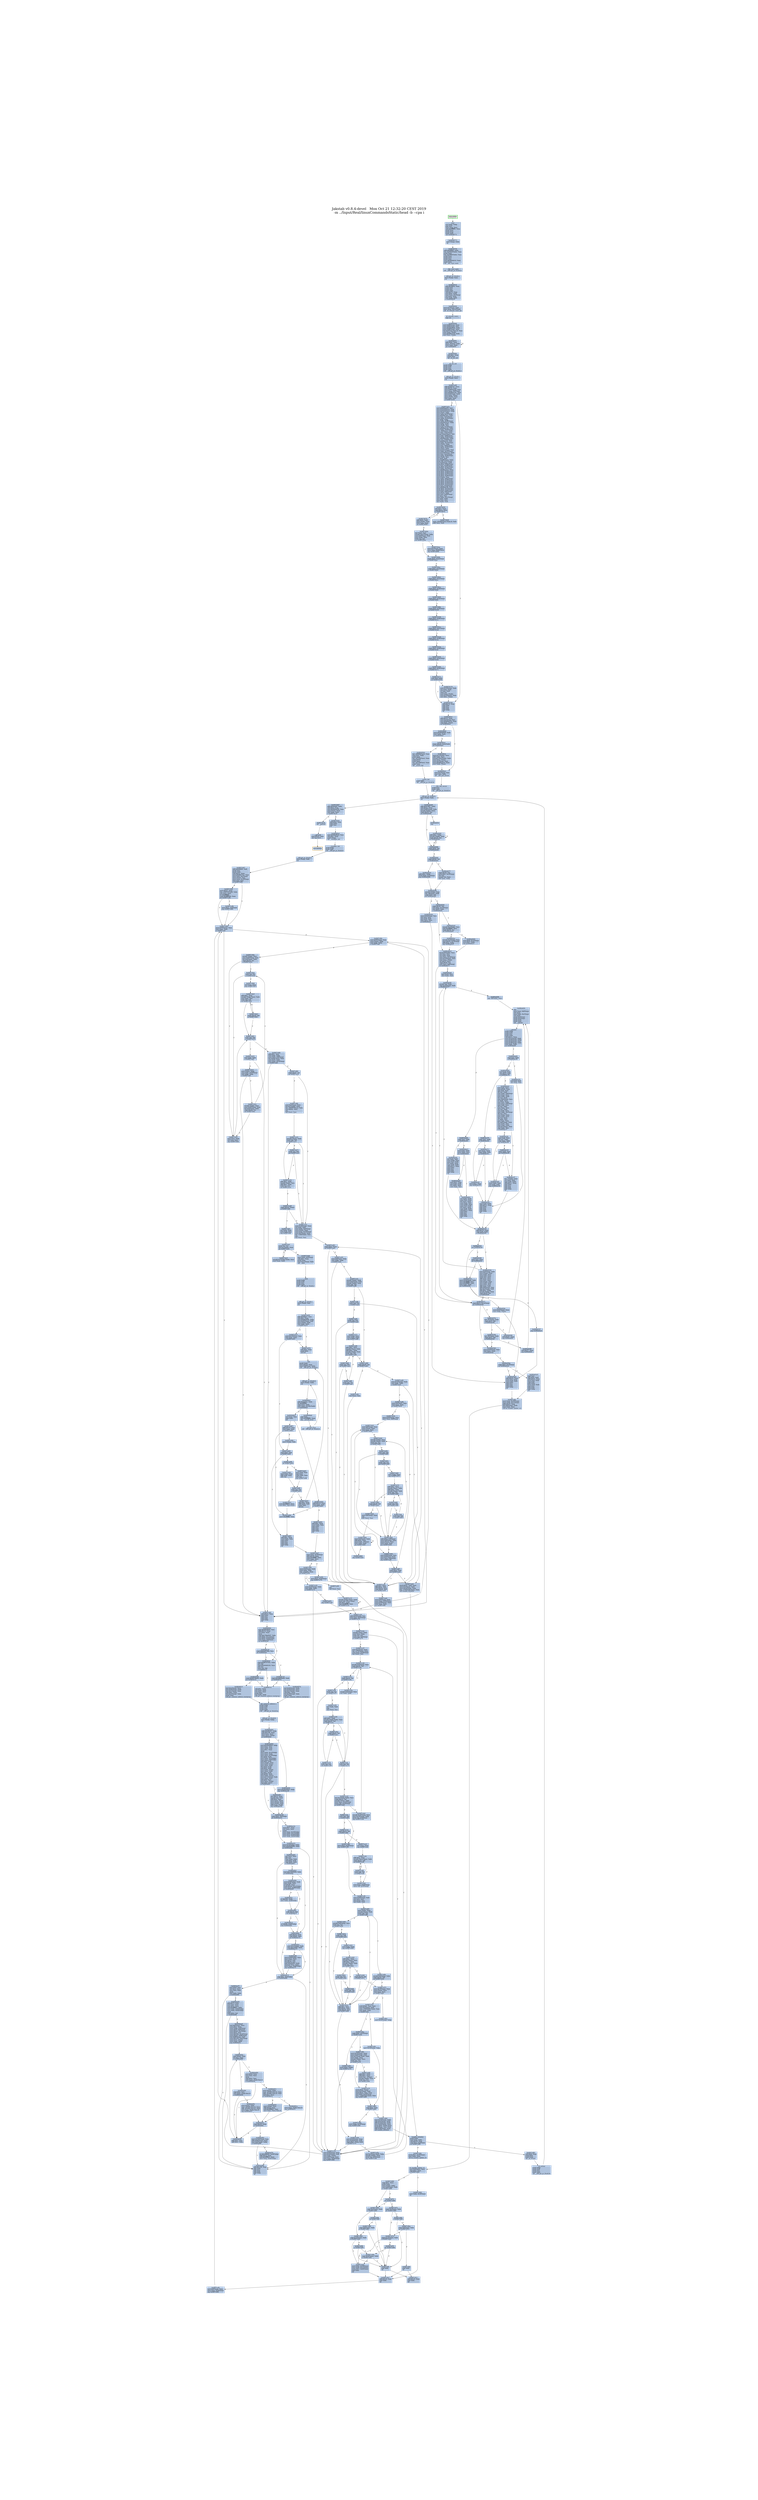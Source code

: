 digraph G {
node[shape=rectangle,style=filled,fillcolor=lightsteelblue,color=lightsteelblue]
bgcolor="transparent"
graph [label="Jakstab v0.8.4-devel   Mon Oct 21 12:32:20 CEST 2019\n-m ../Input/Real/linuxCommandsStatic/head -b --cpa i", labelloc=t, fontsize=35, pad=30]
"0x08048740_0"[label="start\nxorl %ebp, %ebp\lpopl %esi\lmovl %esp, %ecx\landl $0xfffffff0, %esp\lpushl %eax\lpushl %esp\lpushl %edx\lcall 0x08048773\l"];
"0x08048750_0"[label="0x08048750\naddl $0x9f8b0, %ebx\lleal -623824(%ebx), %eax\lpushl %eax\lleal -623984(%ebx), %eax\lpushl %eax\lpushl %ecx\lpushl %esi\lmovl $0x804ab1d, %eax\lpushl %eax\lcall __libc_start_main\l"];
"0x08048773_0"[label="0x08048773\nmovl (%esp), %ebx\lret\l"];
"0x08048780_0"[label="_dl_relocate_static_...\nrepz ret\l"];
"0x08048790_0"[label="__x86.get_pc_thunk.b...\nmovl (%esp), %ebx\lret\l"];
"0x0804b0af_0"[label="__x86.get_pc_thunk.a...\nmovl (%esp), %eax\lret\l"];
"0x0804b0b3_0"[label="__x86.get_pc_thunk.c...\nmovl (%esp), %ecx\lret\l"];
"0x0804d5a3_0"[label="__x86.get_pc_thunk.d...\nmovl (%esp), %edx\lret\l"];
"0x0804eb80_0"[label="__udivdi3\npushl %ebp\lpushl %edi\lpushl %esi\lpushl %ebx\lsubl $0x1c, %esp\lmovl 0x3c(%esp), %edx\lmovl 0x30(%esp), %ebp\lmovl 0x34(%esp), %esi\lmovl 0x38(%esp), %ebx\ltestl %edx, %edx\ljne 0x0804ebd0\l"];
"0x0804eb9b_0"[label="0x0804eb9b\ncmpl %esi, %ebx\lja 0x0804ec60\l"];
"0x0804eba3_0"[label="0x0804eba3\ntestl %ebx, %ebx\lmovl %ebx, %ecx\ljne 0x0804ebb4\l"];
"0x0804eba9_0"[label="0x0804eba9\nmovl $0x1, %eax\lxorl %edx, %edx\ldivl %ebx, %eax\lmovl %eax, %ecx\l"];
"0x0804ebb4_0"[label="0x0804ebb4\nxorl %edx, %edx\lmovl %esi, %eax\ldivl %ecx, %eax\lmovl %eax, %esi\lmovl %ebp, %eax\lmovl %esi, %edi\ldivl %ecx, %eax\lmovl %edi, %edx\laddl $0x1c, %esp\lpopl %ebx\lpopl %esi\lpopl %edi\lpopl %ebp\lret\l"];
"0x0804ebd0_0"[label="0x0804ebd0\ncmpl %esi, %edx\lja 0x0804ec50\l"];
"0x0804ebd4_0"[label="0x0804ebd4\nbsrl %edx, %edi\lxorl $0x1f, %edi\lje 0x0804ec78\l"];
"0x0804ebe0_0"[label="0x0804ebe0\nmovl %edi, %ecx\lmovl $0x20, %eax\lsubl %edi, %eax\lshll %cl, %edx\lmovl %edx, 0x8(%esp)\lmovl %eax, %ecx\lmovl %ebx, %edx\lshrl %cl, %edx\lmovl 0x8(%esp), %ecx\lorl %edx, %ecx\lmovl %esi, %edx\lmovl %ecx, 0x8(%esp)\lmovl %edi, %ecx\lshll %cl, %ebx\lmovl %eax, %ecx\lshrl %cl, %edx\lmovl %edi, %ecx\lmovl %ebx, 0xc(%esp)\lshll %cl, %esi\lmovl %ebp, %ebx\lmovl %eax, %ecx\lshrl %cl, %ebx\lorl %ebx, %esi\lmovl %esi, %eax\ldivl 0x8(%esp), %eax\lmovl %edx, %esi\lmovl %eax, %ebx\lmull 0xc(%esp), %eax\lcmpl %edx, %esi\ljb 0x0804ec37\l"];
"0x0804ec2b_0"[label="0x0804ec2b\nmovl %edi, %ecx\lshll %cl, %ebp\lcmpl %eax, %ebp\ljae 0x0804ec90\l"];
"0x0804ec33_0"[label="0x0804ec33\ncmpl %edx, %esi\ljne 0x0804ec90\l"];
"0x0804ec37_0"[label="0x0804ec37\nleal -1(%ebx), %eax\lxorl %edi, %edi\lmovl %edi, %edx\laddl $0x1c, %esp\lpopl %ebx\lpopl %esi\lpopl %edi\lpopl %ebp\lret\l"];
"0x0804ec50_0"[label="0x0804ec50\nxorl %edi, %edi\lxorl %eax, %eax\l"];
"0x0804ec54_0"[label="0x0804ec54\nmovl %edi, %edx\laddl $0x1c, %esp\lpopl %ebx\lpopl %esi\lpopl %edi\lpopl %ebp\lret\l"];
"0x0804ec60_0"[label="0x0804ec60\nxorl %edi, %edi\lmovl %ebp, %eax\lmovl %esi, %edx\ldivl %ebx, %eax\lmovl %edi, %edx\laddl $0x1c, %esp\lpopl %ebx\lpopl %esi\lpopl %edi\lpopl %ebp\lret\l"];
"0x0804ec78_0"[label="0x0804ec78\ncmpl %esi, %edx\ljb 0x0804ec82\l"];
"0x0804ec7c_0"[label="0x0804ec7c\nxorl %eax, %eax\lcmpl %ebp, %ebx\lja 0x0804ec54\l"];
"0x0804ec82_0"[label="0x0804ec82\nmovl $0x1, %eax\ljmp 0x0804ec54\l"];
"0x0804ec90_0"[label="0x0804ec90\nmovl %ebx, %eax\lxorl %edi, %edi\ljmp 0x0804ec54\l"];
"0x0804edc0_0"[label="get_common_indeces.c...\npushl %ebp\lpushl %edi\lpushl %esi\lpushl %ebx\lcall __x86.get_pc_thunk.bp\l"];
"0x0804edc9_0"[label="0x0804edc9\naddl $0x99237, %ebp\lsubl $0x108, %esp\ltestl %eax, %eax\lmovl %ecx, (%esp)\lje 0x0804efa8\l"];
"0x0804ede0_0"[label="0x0804ede0\nmovl $0x80e9be0, %ebp\lmovl %eax, %esi\lmovl %edx, %edi\lmovl $0x1, %eax\lcpuid \lmovl %edx, 0x14(%ebp)\lmovl %eax, %edx\lmovl %ecx, 0x10(%ebp)\lshrl $0x8, %edx\lmovl %ebx, 0xc(%ebp)\lmovl %eax, 0x8(%ebp)\landl $0xf, %edx\lmovl (%esp), %ecx\lmovl %edx, (%esi)\lmovl %eax, %edx\lshrl $0x4, %edx\landl $0xf, %edx\lmovl %edx, (%edi)\lmovl %eax, %edx\lshrl $0xc, %edx\landl $0xf0, %edx\lmovl %edx, (%ecx)\lmovl 0x11c(%esp), %edx\lmovl %eax, %ecx\landl $0xf, %ecx\lmovl %ecx, (%edx)\lcmpl $0xf, (%esi)\lje 0x0804ef91\l"];
"0x0804ee38_0"[label="0x0804ee38\ncmpl $0x6, 0x4(%ebp)\ljle 0x0804ee53\l"];
"0x0804ee3e_0"[label="0x0804ee3e\nmovl $0x7, %eax\lxorl %ecx, %ecx\lcpuid \lmovl %eax, 0x18(%ebp)\lmovl %ebx, 0x1c(%ebp)\lmovl %ecx, 0x20(%ebp)\lmovl %edx, 0x24(%ebp)\l"];
"0x0804ee53_0"[label="0x0804ee53\nmovl 0x10(%ebp), %ebx\ltestl $0x8000000, %ebx\lje 0x0804ef86\l"];
"0x0804ee62_0"[label="0x0804ee62\nxorl %ecx, %ecx\llgdt %ax\lmovl %eax, %edx\landl $0x6, %edx\lcmpl $0x6, %edx\lje 0x0804efb3\l"];
"0x0804ee75_0"[label="0x0804ee75\ncmpl $0xc, 0x4(%ebp)\ljle 0x0804ef86\l"];
"0x0804ee7f_0"[label="0x0804ee7f\nmovl $0xd, %esi\lxorl %ecx, %ecx\lmovl %esi, %eax\lcpuid \ltestl %ebx, %ebx\lje 0x0804ef86\l"];
"0x0804ee92_0"[label="0x0804ee92\naddl $0x7f, %ebx\lmovl %esi, %eax\lmovl $0x1, %ecx\landl $0xffffffc0, %ebx\lmovl %ebx, 0x40(%ebp)\lmovl %ebx, 0x44(%ebp)\lcpuid \ltestb $0x2, %al\lje 0x0804ef86\l"];
"0x0804eeaf_0"[label="0x0804eeaf\nleal 0x8(%esp), %ecx\lmovl $0x3, %eax\lmovl %ebp, 0x4(%esp)\lmovl $0x0, 0x8(%esp)\lmovl $0xa0, 0xc(%esp)\lmovl $0x2, %esi\lmovl $0x240, 0x10(%esp)\lmovl $0xa0, 0x88(%esp)\lleal 0x88(%esp), %edi\lmovl $0x100, 0x8c(%esp)\lmovl %ecx, (%esp)\lmovl %eax, %ebp\ljmp 0x0804ef3c\l"];
"0x0804ef00_0"[label="0x0804ef00\nmovl $0xd, %eax\lmovl %esi, %ecx\lcpuid \lcmpl $0x2, %esi\lmovl %eax, (%edi,%esi,4)\lje 0x0804ef36\l"];
"0x0804ef11_0"[label="0x0804ef11\nmovl (%esp), %ebx\lmovl -4(%edi,%esi,4), %eax\laddl -4(%ebx,%esi,4), %eax\landl $0x2, %ecx\lje 0x0804f01e\l"];
"0x0804ef25_0"[label="0x0804ef25\nmovl (%esp), %ecx\laddl $0x3f, %eax\landl $0xffffffc0, %eax\lmovl %eax, (%ecx,%esi,4)\l"];
"0x0804ef31_0"[label="0x0804ef31\ncmpl $0x20, %ebp\lje 0x0804ef62\l"];
"0x0804ef36_0"[label="0x0804ef36\naddl $0x1, %esi\laddl $0x1, %ebp\l"];
"0x0804ef3c_0"[label="0x0804ef3c\nmovl $0xee, %eax\lbtl %esi, %eax\ljb 0x0804ef00\l"];
"0x0804ef46_0"[label="0x0804ef46\ncmpl $0x2, %esi\lmovl $0x0, (%edi,%esi,4)\lje 0x0804ef36\l"];
"0x0804ef52_0"[label="0x0804ef52\nmovl (%esp), %ebx\lmovl -4(%edi,%esi,4), %eax\laddl -4(%ebx,%esi,4), %eax\lmovl %eax, (%ebx,%esi,4)\ljmp 0x0804ef31\l"];
"0x0804ef62_0"[label="0x0804ef62\nmovl 0x104(%esp), %eax\laddl 0x84(%esp), %eax\lmovl 0x4(%esp), %ebp\lje 0x0804ef86\l"];
"0x0804ef76_0"[label="0x0804ef76\norl $0x400000, 0x48(%ebp)\laddl $0x7f, %eax\landl $0xffffffc0, %eax\lmovl %eax, 0x40(%ebp)\l"];
"0x0804ef86_0"[label="0x0804ef86\naddl $0x108, %esp\lpopl %ebx\lpopl %esi\lpopl %edi\lpopl %ebp\lret\l"];
"0x0804ef91_0"[label="0x0804ef91\nshrl $0x14, %eax\lmovzbl %al, %eax\laddl $0xf, %eax\lmovl %eax, (%esi)\lmovl (%esp), %eax\lmovl (%eax), %eax\laddl %eax, (%edi)\ljmp 0x0804ee38\l"];
"0x0804efa8_0"[label="0x0804efa8\nmovl $0x80e9be0, %ebp\ljmp 0x0804ee38\l"];
"0x0804efb3_0"[label="0x0804efb3\ntestl $0x10000000, %ebx\lje 0x0804efda\l"];
"0x0804efbb_0"[label="0x0804efbb\nmovl 0x48(%ebp), %edx\lmovl %edx, %ecx\lorl $0x40, %ecx\ltestb $0x20, 0x1c(%ebp)\lmovl %ecx, 0x48(%ebp)\lje 0x0804efd5\l"];
"0x0804efcc_0"[label="0x0804efcc\norl $0x440, %edx\lmovl %edx, 0x48(%ebp)\l"];
"0x0804efd5_0"[label="0x0804efd5\nandb $0x10, %bh\ljne 0x0804f015\l"];
"0x0804efda_0"[label="0x0804efda\nandl $0xe0, %eax\lcmpl $0xe0, %eax\ljne 0x0804ee75\l"];
"0x0804efea_0"[label="0x0804efea\nmovl 0x1c(%ebp), %edx\ltestl $0x10000, %edx\lje 0x0804ee75\l"];
"0x0804eff9_0"[label="0x0804eff9\nmovl 0x48(%ebp), %eax\lmovl %eax, %ecx\lorb $0x10, %ah\lorb $0x30, %ch\landl $0x20000, %edx\lcmovnel %ecx, %eax\lmovl %eax, 0x48(%ebp)\ljmp 0x0804ee75\l"];
"0x0804f015_0"[label="0x0804f015\norl $0x80, 0x48(%ebp)\ljmp 0x0804efda\l"];
"0x0804f01e_0"[label="0x0804f01e\nmovl %eax, (%ebx,%esi,4)\ljmp 0x0804ef31\l"];
"0x0804f030_0"[label="__libc_start_main\ncall __x86.get_pc_thunk.ax\l"];
"0x0804f035_0"[label="0x0804f035\naddl $0x98fcb, %eax\lpushl %edi\lpushl %esi\lpushl %ebx\lsubl $0x70, %esp\lmovl $0x0, %edx\lmovl %eax, 0xc(%esp)\lxorl %eax, %eax\ltestl %edx, %edx\lje 0x0804f059\l"];
"0x0804f059_0"[label="0x0804f059\nmovl 0xc(%esp), %edi\lmovl %eax, 0xe10(%edi)\lcall _dl_relocate_static_pie\l"];
"0x0804f068_0"[label="0x0804f068\nmovl 0x88(%esp), %eax\lmovl 0x84(%esp), %esi\lmovl $0x80e9ba4, %edx\lmovl 0x98(%esp), %ecx\lleal 0x4(%eax,%esi,4), %eax\lmovl %eax, (%edx)\lmovl $0x80e7ec8, %edx\lmovl %ecx, (%edx)\l"];
"0x0804f091_0"[label="0x0804f091\naddl $0x4, %eax\lmovl -4(%eax), %edx\ltestl %edx, %edx\ljne 0x0804f091\l"];
"0x0804f09b_0"[label="0x0804f09b\nsubl $0xc, %esp\lpushl %eax\lcall _dl_aux_init\l"];
"0x0804f0a4_0"[label="0x0804f0a4\naddl $0x10, %esp\lmovl 0xc(%esp), %esi\lmovl $0x80ea1f0, %eax\lcmpl $0x0, (%eax)\ljne 0x0804f0e2\l"];
"0x0804f0b6_0"[label="0x0804f0b6\nmovl $0x8048000, %edx\ltestl %edx, %edx\lje 0x0804f0e2\l"];
"0x0804f0c0_0"[label="0x0804f0c0\ncmpw $0x20, 0x2a(%edx)\ljne 0x0804f4b4\l"];
"0x0804f0cb_0"[label="0x0804f0cb\nmovl 0x1c(%edx), %ecx\laddl %edx, %ecx\lmovzwl 0x2c(%edx), %edx\lmovl %ecx, (%eax)\lmovl 0xc(%esp), %eax\lmovl $0x80ea210, %eax\lmovl %edx, (%eax)\l"];
"0x0804f0e2_0"[label="0x0804f0e2\nmovl 0xc(%esp), %esi\lmovl %esi, %ebx\lcall __libc_init_secure\l"];
"0x0804f0ed_0"[label="0x0804f0ed\nmovl $0x80e9ba4, %eax\lsubl $0xc, %esp\lpushl (%eax)\lcall __tunables_init\l"];
"0x0804f0fd_0"[label="0x0804f0fd\nmovl $0x80e9be0, %esi\laddl $0x10, %esp\lxorl %eax, %eax\lcpuid \lcmpl $0x756e6547, %ebx\lmovl $0x0, 0x1c(%esp)\lmovl $0x0, 0x20(%esp)\lmovl %eax, 0x4(%esi)\ljne 0x0804f3ef\l"];
"0x0804f129_0"[label="0x0804f129\ncmpl $0x6c65746e, %ecx\ljne 0x0804f3ef\l"];
"0x0804f135_0"[label="0x0804f135\ncmpl $0x49656e69, %edx\lje 0x0804f57b\l"];
"0x0804f141_0"[label="0x0804f141\nsubl $0xc, %esp\lxorl %eax, %eax\lxorl %ecx, %ecx\lpushl $0x0\lxorl %edx, %edx\lcall get_common_indeces.constprop.1\l"];
"0x0804f3ef_0"[label="0x0804f3ef\ncmpl $0x68747541, %ebx\lsete %bl\lcmpl $0x444d4163, %ecx\lsete %al\ltestb %al, %bl\lje 0x0804f141\l"];
"0x0804f409_0"[label="0x0804f409\ncmpl $0x69746e65, %edx\ljne 0x0804f141\l"];
"0x0804f415_0"[label="0x0804f415\nleal 0x2c(%esp), %ecx\lleal 0x20(%esp), %edx\lleal 0x1c(%esp), %eax\lsubl $0xc, %esp\lleal 0x3c(%esp), %ebx\lpushl %ebx\lcall get_common_indeces.constprop.1\l"];
"0x0804f4b4_0"[label="0x0804f4b4\nleal -196980(%esi), %eax\lmovl %esi, %ebx\lpushl %eax\lleal -197164(%esi), %eax\lpushl $0xb4\lpushl %eax\lleal -197108(%esi), %eax\lpushl %eax\lcall __assert_fail\l"];
"0x0804f57b_0"[label="0x0804f57b\nleal 0x20(%esp), %edx\lleal 0x24(%esp), %ecx\lleal 0x1c(%esp), %eax\lsubl $0xc, %esp\lleal 0x34(%esp), %ebx\lpushl %ebx\lcall get_common_indeces.constprop.1\l"];
"0x0804f732_0"[label="__x86.get_pc_thunk.b...\nmovl (%esp), %ebp\lret\l"];
"0x0804fa89_0"[label="__x86.get_pc_thunk.s...\nmovl (%esp), %esi\lret\l"];
"0x080521b0_0"[label="__assert_fail\npushl %ebx\lcall __x86.get_pc_thunk.bx\l"];
"0x08055d93_0"[label="__x86.get_pc_thunk.d...\nmovl (%esp), %edi\lret\l"];
"0x0807a450_0"[label="__sbrk\npushl %ebp\lpushl %edi\lpushl %esi\lpushl %ebx\lcall __x86.get_pc_thunk.si\l"];
"0x0807a459_0"[label="0x0807a459\naddl $0x6dba7, %esi\lsubl $0xc, %esp\lmovl $0x80e9c8c, %ebp\lmovl 0x20(%esp), %edi\lmovl (%ebp), %ebx\ltestl %ebx, %ebx\lje 0x0807a47d\l"];
"0x0807a473_0"[label="0x0807a473\nmovl 0xe10(%esi), %eax\ltestl %eax, %eax\lje 0x0807a491\l"];
"0x0807a47d_0"[label="0x0807a47d\nsubl $0xc, %esp\lpushl $0x0\lcall brk\l"];
"0x0807a487_0"[label="0x0807a487\naddl $0x10, %esp\ltestl %eax, %eax\ljs 0x0807a4b0\l"];
"0x0807a48e_0"[label="0x0807a48e\nmovl (%ebp), %ebx\l"];
"0x0807a491_0"[label="0x0807a491\ncmpl $0x0, %edi\lje 0x0807a4b5\l"];
"0x0807a496_0"[label="0x0807a496\njle 0x0807a4e0\l"];
"0x0807a498_0"[label="0x0807a498\nmovl %ebx, %eax\laddl %edi, %eax\lsetb %al\l"];
"0x0807a49f_0"[label="0x0807a49f\ntestb %al, %al\lje 0x0807a4c0\l"];
"0x0807a4a3_0"[label="0x0807a4a3\nmovl $0xffffffe0, %eax\lmovl $0xc, %gs:(%eax)\l"];
"0x0807a4b0_0"[label="0x0807a4b0\nmovl $0xffffffff, %ebx\l"];
"0x0807a4b5_0"[label="0x0807a4b5\naddl $0xc, %esp\lmovl %ebx, %eax\lpopl %ebx\lpopl %esi\lpopl %edi\lpopl %ebp\lret\l"];
"0x0807a4c0_0"[label="0x0807a4c0\nsubl $0xc, %esp\laddl %ebx, %edi\lpushl %edi\lcall brk\l"];
"0x0807a4cb_0"[label="0x0807a4cb\naddl $0x10, %esp\ltestl %eax, %eax\ljs 0x0807a4b0\l"];
"0x0807a4d2_0"[label="0x0807a4d2\naddl $0xc, %esp\lmovl %ebx, %eax\lpopl %ebx\lpopl %esi\lpopl %edi\lpopl %ebp\lret\l"];
"0x0807a4e0_0"[label="0x0807a4e0\nmovl %edi, %eax\lnegl %eax\lcmpl %ebx, %eax\lseta %al\ljmp 0x0807a49f\l"];
"0x0807c860_0"[label="do_tunable_update_va...\nmovl 0x4(%eax), %ecx\lcmpl $0x3, %ecx\lje 0x0807c8b0\l"];
"0x0807c868_0"[label="0x0807c868\ncmpl $0x1, %ecx\lpushl %ebx\lmovl (%edx), %ebx\lmovl 0x4(%edx), %edx\lje 0x0807c888\l"];
"0x0807c873_0"[label="0x0807c873\njae 0x0807c888\l"];
"0x0807c875_0"[label="0x0807c875\ncmpl 0xc(%eax), %edx\ljle 0x0807c8b8\l"];
"0x0807c87a_0"[label="0x0807c87a\ncmpl 0x14(%eax), %edx\ljl 0x0807c8a0\l"];
"0x0807c87f_0"[label="0x0807c87f\njle 0x0807c89b\l"];
"0x0807c881_0"[label="0x0807c881\npopl %ebx\lret\l"];
"0x0807c888_0"[label="0x0807c888\ncmpl 0xc(%eax), %edx\lja 0x0807c894\l"];
"0x0807c88d_0"[label="0x0807c88d\njb 0x0807c881\l"];
"0x0807c88f_0"[label="0x0807c88f\ncmpl 0x8(%eax), %ebx\ljb 0x0807c881\l"];
"0x0807c894_0"[label="0x0807c894\ncmpl 0x14(%eax), %edx\ljb 0x0807c8a0\l"];
"0x0807c899_0"[label="0x0807c899\nja 0x0807c881\l"];
"0x0807c89b_0"[label="0x0807c89b\ncmpl 0x10(%eax), %ebx\lja 0x0807c881\l"];
"0x0807c8a0_0"[label="0x0807c8a0\nmovl %ebx, 0x18(%eax)\lmovl %edx, 0x1c(%eax)\lmovb $0x1, 0x20(%eax)\lpopl %ebx\lret\l"];
"0x0807c8b0_0"[label="0x0807c8b0\nmovl %edx, 0x18(%eax)\lret\l"];
"0x0807c8b8_0"[label="0x0807c8b8\njl 0x0807c881\l"];
"0x0807c8ba_0"[label="0x0807c8ba\ncmpl 0x8(%eax), %ebx\ljae 0x0807c87a\l"];
"0x0807c8bf_0"[label="0x0807c8bf\npopl %ebx\lret\l"];
"0x0807c8d0_0"[label="tunable_initialize\npushl %ebx\lmovl %eax, %ebx\lsubl $0x18, %esp\lcmpl $0x3, 0x4(%eax)\ljne 0x0807c8f0\l"];
"0x0807c8dc_0"[label="0x0807c8dc\nmovb $0x1, 0x20(%eax)\lmovl %ebx, %eax\lcall do_tunable_update_val\l"];
"0x0807c8e7_0"[label="0x0807c8e7\naddl $0x18, %esp\lpopl %ebx\lret\l"];
"0x0807c8f0_0"[label="0x0807c8f0\nsubl $0x8, %esp\lpushl $0x0\lpushl %edx\lcall _dl_strtoul\l"];
"0x0807c8fb_0"[label="0x0807c8fb\nmovl %eax, 0x18(%esp)\lmovl %edx, 0x1c(%esp)\laddl $0x10, %esp\lleal 0x8(%esp), %edx\lmovl %ebx, %eax\lcall do_tunable_update_val\l"];
"0x0807c911_0"[label="0x0807c911\naddl $0x18, %esp\lpopl %ebx\lret\l"];
"0x0807c940_0"[label="__tunables_init\npushl %ebp\lpushl %edi\lcall __x86.get_pc_thunk.di\l"];
"0x0807c947_0"[label="0x0807c947\naddl $0x6b6b9, %edi\lpushl %esi\lpushl %ebx\lsubl $0x3c, %esp\lmovl $0x80e7ecc, %eax\lmovl %edi, 0xc(%esp)\lmovl (%eax), %esi\lmovl %eax, 0x18(%esp)\ltestl %esi, %esi\lje 0x0807c980\l"];
"0x0807c966_0"[label="0x0807c966\nmovl $0x21, %eax\lleal -184073(%edi), %ebx\lxorl %ecx, %ecx\lint $0xffffff80\lcmpl $0xfffff000, %eax\ljbe 0x0807cc8b\l"];
"0x0807c980_0"[label="0x0807c980\nmovl 0x50(%esp), %eax\ltestl %eax, %eax\lje 0x0807cabf\l"];
"0x0807c98c_0"[label="0x0807c98c\nmovl 0x50(%esp), %eax\lmovl (%eax), %ebp\ltestl %ebp, %ebp\lje 0x0807cabf\l"];
"0x0807c99a_0"[label="0x0807c99a\nmovzbl (%ebp), %ecx\lmovl 0x50(%esp), %eax\lleal 0x4(%eax), %ebx\lcmpb $0x3d, %cl\lje 0x0807cb32\l"];
"0x0807c9ae_0"[label="0x0807c9ae\ntestb %cl, %cl\lje 0x0807cb32\l"];
"0x0807c9b6_0"[label="0x0807c9b6\nxorl %eax, %eax\ljmp 0x0807c9c5\l"];
"0x0807c9c0_0"[label="0x0807c9c0\ncmpb $0x3d, %dl\lje 0x0807c9d3\l"];
"0x0807c9c5_0"[label="0x0807c9c5\naddl $0x1, %eax\lmovzbl (%ebp,%eax), %edx\lmovl %eax, %esi\ltestb %dl, %dl\ljne 0x0807c9c0\l"];
"0x0807c9d3_0"[label="0x0807c9d3\ntestb %dl, %dl\lje 0x0807cb10\l"];
"0x0807c9db_0"[label="0x0807c9db\naddl $0x1, %esi\ltestl %ebx, %ebx\lmovl %ebx, 0x8(%esp)\lleal (%ebp,%esi), %eax\lmovl %ecx, %edi\lmovl %eax, 0x14(%esp)\lje 0x0807cabf\l"];
"0x0807c9f4_0"[label="0x0807c9f4\ncmpb $0x47, %cl\ljne 0x0807ca31\l"];
"0x0807c9f9_0"[label="0x0807c9f9\nmovl 0xc(%esp), %ecx\lleal 0x1(%ebp), %eax\lleal -184087(%ecx), %ebx\lmovl $0x4c, %ecx\lnop \lleal (%esi), %esi\l"];
"0x0807ca10_0"[label="0x0807ca10\nmovzbl (%eax), %edx\ltestb %dl, %dl\lje 0x0807ca31\l"];
"0x0807ca17_0"[label="0x0807ca17\ncmpb %cl, %dl\ljne 0x0807ca31\l"];
"0x0807ca1b_0"[label="0x0807ca1b\naddl $0x1, %ebx\lmovzbl (%ebx), %ecx\laddl $0x1, %eax\ltestb %cl, %cl\ljne 0x0807ca10\l"];
"0x0807ca28_0"[label="0x0807ca28\ncmpb $0x3d, (%eax)\lje 0x0807cbbf\l"];
"0x0807ca31_0"[label="0x0807ca31\nmovl 0x18(%esp), %eax\lxorl %edi, %edi\lmovl %ebp, 0x4(%esp)\lmovl (%eax), %eax\lmovl %eax, 0x10(%esp)\lmovl 0xc(%esp), %eax\lleal -1344(%eax), %esi\lnop \lleal (%esi), %esi\l"];
"0x0807ca50_0"[label="0x0807ca50\ncmpb $0x0, (%esi)\ljne 0x0807caa0\l"];
"0x0807ca55_0"[label="0x0807ca55\nmovl 0x8(%esi), %ebp\ltestl %ebp, %ebp\lje 0x0807caa0\l"];
"0x0807ca5c_0"[label="0x0807ca5c\nmovzbl (%ebp), %edx\lmovl 0x4(%esp), %ebx\lmovzbl (%ebx), %eax\ltestb %dl, %dl\lje 0x0807ca98\l"];
"0x0807ca6b_0"[label="0x0807ca6b\ntestb %al, %al\lje 0x0807caa0\l"];
"0x0807ca6f_0"[label="0x0807ca6f\ncmpb %al, %dl\ljne 0x0807caa0\l"];
"0x0807ca73_0"[label="0x0807ca73\nmovl %ebp, %ecx\lmovl %ebx, %edx\ljmp 0x0807ca88\l"];
"0x0807ca80_0"[label="0x0807ca80\ncmpb %al, %bl\ljne 0x0807caa0\l"];
"0x0807ca84_0"[label="0x0807ca84\ntestb %al, %al\lje 0x0807caa0\l"];
"0x0807ca88_0"[label="0x0807ca88\naddl $0x1, %ecx\lmovzbl (%ecx), %ebx\laddl $0x1, %edx\lmovzbl (%edx), %eax\ltestb %bl, %bl\ljne 0x0807ca80\l"];
"0x0807ca98_0"[label="0x0807ca98\ncmpb $0x3d, %al\lje 0x0807cad0\l"];
"0x0807ca9c_0"[label="0x0807ca9c\nleal (%esi), %esi\l"];
"0x0807caa0_0"[label="0x0807caa0\naddl $0x1, %edi\laddl $0x2c, %esi\lcmpl $0x16, %edi\ljne 0x0807ca50\l"];
"0x0807caab_0"[label="0x0807caab\nmovl 0x8(%esp), %eax\lmovl %eax, 0x50(%esp)\lmovl 0x50(%esp), %eax\ltestl %eax, %eax\ljne 0x0807c98c\l"];
"0x0807cabf_0"[label="0x0807cabf\naddl $0x3c, %esp\lpopl %ebx\lpopl %esi\lpopl %edi\lpopl %ebp\lret\l"];
"0x0807cad0_0"[label="0x0807cad0\nmovl 0x10(%esp), %edx\ltestl %edx, %edx\lje 0x0807cae4\l"];
"0x0807cad8_0"[label="0x0807cad8\nmovl 0x4(%esi), %eax\ltestl %eax, %eax\lje 0x0807cb3b\l"];
"0x0807cadf_0"[label="0x0807cadf\ncmpl $0x2, %eax\ljne 0x0807caa0\l"];
"0x0807cae4_0"[label="0x0807cae4\nimull $0x2c, %edi, %eax\lmovl 0xc(%esp), %edi\lmovl 0x14(%esp), %edx\lleal -1376(%edi,%eax), %eax\lcall tunable_initialize\l"];
"0x0807cafb_0"[label="0x0807cafb\nmovl 0x8(%esp), %eax\lmovl %eax, 0x50(%esp)\ljmp 0x0807c980\l"];
"0x0807cb10_0"[label="0x0807cb10\ntestl %ebx, %ebx\lje 0x0807cabf\l"];
"0x0807cb14_0"[label="0x0807cb14\nmovl (%ebx), %ebp\lmovl %ebx, 0x50(%esp)\ltestl %ebp, %ebp\lje 0x0807cabf\l"];
"0x0807cb1e_0"[label="0x0807cb1e\nmovzbl (%ebp), %ecx\lmovl 0x50(%esp), %eax\lleal 0x4(%eax), %ebx\lcmpb $0x3d, %cl\ljne 0x0807c9ae\l"];
"0x0807cb32_0"[label="0x0807cb32\nmovl %ecx, %edx\lxorl %esi, %esi\ljmp 0x0807c9d3\l"];
"0x0807cb3b_0"[label="0x0807cb3b\nmovl 0x50(%esp), %eax\lmovl %eax, 0x8(%esp)\l"];
"0x0807cb43_0"[label="0x0807cb43\nmovl 0x8(%esp), %eax\lmovl (%eax), %eax\ltestl %eax, %eax\lje 0x0807cb94\l"];
"0x0807cb4d_0"[label="0x0807cb4d\nmovzbl (%ebp), %ecx\lmovzbl (%eax), %edx\ltestb %cl, %cl\lje 0x0807cb80\l"];
"0x0807cb58_0"[label="0x0807cb58\ntestb %dl, %dl\lje 0x0807cb85\l"];
"0x0807cb5c_0"[label="0x0807cb5c\ncmpb %dl, %cl\ljne 0x0807cb85\l"];
"0x0807cb60_0"[label="0x0807cb60\nmovl %ebp, %ecx\ljmp 0x0807cb70\l"];
"0x0807cb68_0"[label="0x0807cb68\ncmpb %dl, %bl\ljne 0x0807cb85\l"];
"0x0807cb6c_0"[label="0x0807cb6c\ntestb %dl, %dl\lje 0x0807cb85\l"];
"0x0807cb70_0"[label="0x0807cb70\naddl $0x1, %ecx\lmovzbl (%ecx), %ebx\laddl $0x1, %eax\lmovzbl (%eax), %edx\ltestb %bl, %bl\ljne 0x0807cb68\l"];
"0x0807cb80_0"[label="0x0807cb80\ncmpb $0x3d, %dl\lje 0x0807cba4\l"];
"0x0807cb85_0"[label="0x0807cb85\naddl $0x4, 0x8(%esp)\lmovl 0x8(%esp), %eax\lmovl (%eax), %eax\ltestl %eax, %eax\ljne 0x0807cb4d\l"];
"0x0807cb94_0"[label="0x0807cb94\nmovl 0x50(%esp), %ecx\lmovl 0x4(%esi), %eax\lmovl %ecx, 0x8(%esp)\ljmp 0x0807cadf\l"];
"0x0807cba4_0"[label="0x0807cba4\nmovl 0x8(%esp), %eax\lnop \lleal (%esi), %esi\l"];
"0x0807cbb0_0"[label="0x0807cbb0\nmovl 0x4(%eax), %edx\laddl $0x4, %eax\lmovl %edx, -4(%eax)\ltestl %edx, %edx\ljne 0x0807cbb0\l"];
"0x0807cbbd_0"[label="0x0807cbbd\njmp 0x0807cb43\l"];
"0x0807cbbf_0"[label="0x0807cbbf\nxorl %edx, %edx\lmovl %edi, %ecx\ljmp 0x0807cbcf\l"];
"0x0807cbc8_0"[label="0x0807cbc8\nmovzbl 0x1(%ebp,%edx), %ecx\lmovl %eax, %edx\l"];
"0x0807cbcf_0"[label="0x0807cbcf\ntestb %cl, %cl\lleal 0x1(%edx), %eax\ljne 0x0807cbc8\l"];
"0x0807cbd6_0"[label="0x0807cbd6\nmovl %edx, 0x4(%esp)\lsubl $0xc, %esp\lpushl %eax\lmovl 0x1c(%esp), %ebx\lcall __sbrk\l"];
"0x0807cbe7_0"[label="0x0807cbe7\nmovl %eax, 0x34(%esp)\laddl $0x10, %esp\lcmpl $0xffffffff, %eax\lmovl %eax, %ecx\lje 0x0807ce50\l"];
"0x0807cbf9_0"[label="0x0807cbf9\nmovl 0x4(%esp), %edx\ltestl %edx, %edx\lleal -1(%edx), %eax\lje 0x0807ce36\l"];
"0x0807cc08_0"[label="0x0807cc08\nnop \lleal (%esi), %esi\l"];
"0x0807cc10_0"[label="0x0807cc10\nmovzbl (%ebp,%eax), %edx\lmovb %dl, (%ecx,%eax)\lsubl $0x1, %eax\lcmpl $0xffffffff, %eax\ljne 0x0807cc10\l"];
"0x0807cc20_0"[label="0x0807cc20\naddl 0x24(%esp), %esi\lmovl %esi, 0x2c(%esp)\lje 0x0807cc74\l"];
"0x0807cc2a_0"[label="0x0807cc2a\nmovzbl (%esi), %eax\lmovl %esi, %ebp\ltestb %al, %al\lmovb %al, 0x4(%esp)\lje 0x0807cc74\l"];
"0x0807cc37_0"[label="0x0807cc37\nmovl 0xc(%esp), %eax\lleal -1376(%eax), %eax\lmovl %eax, 0x28(%esp)\lleal (%esi), %esi\l"];
"0x0807cc48_0"[label="0x0807cc48\nmovzbl 0x4(%esp), %eax\lcmpb $0x3d, %al\lje 0x0807cc9a\l"];
"0x0807cc51_0"[label="0x0807cc51\ncmpb $0x3a, %al\lje 0x0807cc9a\l"];
"0x0807cc55_0"[label="0x0807cc55\ntestb %al, %al\lje 0x0807cc74\l"];
"0x0807cc59_0"[label="0x0807cc59\nxorl %edx, %edx\lnop \lleal (%esi), %esi\l"];
"0x0807cc60_0"[label="0x0807cc60\naddl $0x1, %edx\lmovzbl (%ebp,%edx), %eax\lcmpb $0x3d, %al\lje 0x0807cca1\l"];
"0x0807cc6c_0"[label="0x0807cc6c\ncmpb $0x3a, %al\lje 0x0807cca1\l"];
"0x0807cc70_0"[label="0x0807cc70\ntestb %al, %al\ljne 0x0807cc60\l"];
"0x0807cc74_0"[label="0x0807cc74\nmovl 0x50(%esp), %eax\lmovl 0x24(%esp), %edi\lmovl %edi, (%eax)\lmovl 0x8(%esp), %eax\lmovl %eax, 0x50(%esp)\ljmp 0x0807c980\l"];
"0x0807cc8b_0"[label="0x0807cc8b\nmovl $0x2, -416(%edi)\ljmp 0x0807c980\l"];
"0x0807cc9a_0"[label="0x0807cc9a\nmovzbl 0x4(%esp), %eax\lxorl %edx, %edx\l"];
"0x0807cca1_0"[label="0x0807cca1\ntestb %al, %al\lje 0x0807cc74\l"];
"0x0807cca5_0"[label="0x0807cca5\nleal 0x1(%ebp,%edx), %ecx\lcmpb $0x3a, %al\lmovzbl (%ecx), %ebx\lmovl %ecx, 0x10(%esp)\lmovb %bl, 0x1f(%esp)\lje 0x0807cda0\l"];
"0x0807ccbc_0"[label="0x0807ccbc\ntestb %bl, %bl\lje 0x0807cddf\l"];
"0x0807ccc4_0"[label="0x0807ccc4\ncmpb $0x3a, %bl\lje 0x0807cddf\l"];
"0x0807cccd_0"[label="0x0807cccd\nxorl %eax, %eax\ljmp 0x0807ccdc\l"];
"0x0807ccd8_0"[label="0x0807ccd8\ntestb %dl, %dl\lje 0x0807cce8\l"];
"0x0807ccdc_0"[label="0x0807ccdc\naddl $0x1, %eax\lmovzbl (%ecx,%eax), %edx\lcmpb $0x3a, %dl\ljne 0x0807ccd8\l"];
"0x0807cce8_0"[label="0x0807cce8\nmovl %eax, 0x20(%esp)\lmovb %dl, 0x1f(%esp)\l"];
"0x0807ccf0_0"[label="0x0807ccf0\nmovl 0x28(%esp), %edi\lxorl %esi, %esi\lleal (%esi), %esi\lleal (%edi), %edi\l"];
"0x0807cd00_0"[label="0x0807cd00\nmovl (%edi), %eax\lmovzbl (%eax), %edx\ltestb %dl, %dl\lje 0x0807cd6b\l"];
"0x0807cd09_0"[label="0x0807cd09\nmovzbl 0x4(%esp), %ecx\ltestb %cl, %cl\lje 0x0807cd3d\l"];
"0x0807cd12_0"[label="0x0807cd12\ncmpb %cl, %dl\ljne 0x0807cd3d\l"];
"0x0807cd16_0"[label="0x0807cd16\nmovl %ebp, %edx\ljmp 0x0807cd28\l"];
"0x0807cd20_0"[label="0x0807cd20\ncmpb %bl, %cl\ljne 0x0807cd3d\l"];
"0x0807cd24_0"[label="0x0807cd24\ntestb %bl, %bl\lje 0x0807cd3d\l"];
"0x0807cd28_0"[label="0x0807cd28\naddl $0x1, %eax\lmovzbl (%eax), %ecx\laddl $0x1, %edx\lmovzbl (%edx), %ebx\ltestb %cl, %cl\ljne 0x0807cd20\l"];
"0x0807cd38_0"[label="0x0807cd38\ncmpb $0x3d, %bl\lje 0x0807cd75\l"];
"0x0807cd3d_0"[label="0x0807cd3d\naddl $0x1, %esi\laddl $0x2c, %edi\lcmpl $0x16, %esi\ljne 0x0807cd00\l"];
"0x0807cd48_0"[label="0x0807cd48\nmovl 0x10(%esp), %eax\lmovl 0x20(%esp), %edi\lcmpb $0x0, (%eax,%edi)\lje 0x0807cc74\l"];
"0x0807cd5a_0"[label="0x0807cd5a\nleal 0x1(%eax,%edi), %ebp\lmovzbl (%ebp), %eax\lmovb %al, 0x4(%esp)\ljmp 0x0807cc48\l"];
"0x0807cd6b_0"[label="0x0807cd6b\nmovzbl 0x4(%esp), %ebx\lcmpb $0x3d, %bl\ljne 0x0807cd3d\l"];
"0x0807cd75_0"[label="0x0807cd75\nmovl 0x18(%esp), %eax\lmovl (%eax), %ecx\ltestl %ecx, %ecx\lje 0x0807cdb2\l"];
"0x0807cd7f_0"[label="0x0807cd7f\nimull $0x2c, %esi, %eax\lmovl 0xc(%esp), %edi\lmovl -1340(%edi,%eax), %eax\ltestl %eax, %eax\lje 0x0807cdec\l"];
"0x0807cd91_0"[label="0x0807cd91\nmovl 0x10(%esp), %ebp\l"];
"0x0807cd95_0"[label="0x0807cd95\ncmpl $0x2, %eax\lje 0x0807cdb6\l"];
"0x0807cd9a_0"[label="0x0807cd9a\nmovl %ebp, 0x10(%esp)\ljmp 0x0807cd48\l"];
"0x0807cda0_0"[label="0x0807cda0\nmovzbl 0x1f(%esp), %eax\lmovl 0x10(%esp), %ebp\lmovb %al, 0x4(%esp)\ljmp 0x0807cc48\l"];
"0x0807cdb2_0"[label="0x0807cdb2\nmovl 0x10(%esp), %ebp\l"];
"0x0807cdb6_0"[label="0x0807cdb6\nmovl 0x10(%esp), %edx\lsubl 0x2c(%esp), %edx\laddl 0x14(%esp), %edx\lmovl 0x20(%esp), %eax\lmovb $0x0, (%edx,%eax)\limull $0x2c, %esi, %eax\laddl 0x28(%esp), %eax\lcall tunable_initialize\l"];
"0x0807cddf_0"[label="0x0807cddf\nmovl $0x0, 0x20(%esp)\ljmp 0x0807ccf0\l"];
"0x0807cdec_0"[label="0x0807cdec\ncmpb $0x0, 0x1f(%esp)\lje 0x0807ce5d\l"];
"0x0807cdf3_0"[label="0x0807cdf3\nmovl 0x10(%esp), %eax\lmovl 0x20(%esp), %edi\lleal 0x1(%eax,%edi), %edx\lmovl %ebp, %eax\lmovzbl (%edx), %ecx\ltestb %cl, %cl\lje 0x0807ce18\l"];
"0x0807ce08_0"[label="0x0807ce08\naddl $0x1, %edx\laddl $0x1, %eax\lmovb %cl, -1(%eax)\lmovzbl (%edx), %ecx\ltestb %cl, %cl\ljne 0x0807ce08\l"];
"0x0807ce18_0"[label="0x0807ce18\nmovb $0x0, (%eax)\lmovl 0xc(%esp), %edi\limull $0x2c, %esi, %eax\lmovl $0x0, 0x20(%esp)\lmovl -1340(%edi,%eax), %eax\ljmp 0x0807cd95\l"];
"0x0807ce36_0"[label="0x0807ce36\nmovl 0x24(%esp), %ebx\ltestl %ebx, %ebx\lje 0x0807cc74\l"];
"0x0807ce42_0"[label="0x0807ce42\njmp 0x0807cc20\l"];
"0x0807ce50_0"[label="0x0807ce50\nmovl $0x0, 0x24(%esp)\ljmp 0x0807cc74\l"];
"0x0807ce5d_0"[label="0x0807ce5d\nmovb $0x0, (%ebp)\ljmp 0x0807cc74\l"];
"0x0807cef0_0"[label="_dl_aux_init\npushl %ebp\lpushl %edi\lpushl %esi\lpushl %ebx\lcall __x86.get_pc_thunk.cx\l"];
"0x0807cef9_0"[label="0x0807cef9\naddl $0x6b107, %ecx\lsubl $0x74, %esp\lmovl 0x88(%esp), %eax\lmovl %eax, 0x4(%esp)\lmovl $0x80ea1dc, %eax\lmovl 0x4(%esp), %edx\lmovl %edx, (%eax)\lmovl (%edx), %eax\ltestl %eax, %eax\lje 0x0807d18d\l"];
"0x0807cf23_0"[label="0x0807cf23\nmovl $0x80ea204, %esi\lmovl 0x1bc0(%ecx), %edi\lmovl 0x1bc4(%ecx), %ebp\lmovl (%esi), %ebx\lmovl %edi, 0x30(%esp)\lmovl $0x80e7ecc, %edi\lmovl %esi, 0x5c(%esp)\lmovl %ebp, 0x34(%esp)\lxorl %ebp, %ebp\lmovl %ebx, 0x48(%esp)\lmovl 0xb20(%ecx), %ebx\lmovl %ebp, %edx\lmovl (%edi), %esi\lmovl %edi, 0x10(%esp)\lmovl $0x80ea1e0, %edi\lmovl %ebx, 0x40(%esp)\lmovl -320(%ecx), %ebx\lmovl %esi, 0x4c(%esp)\lmovzwl 0xaec(%ecx), %esi\lmovl %edi, 0x68(%esp)\lmovl %ebx, 0x54(%esp)\lmovl $0x80ea228, %ebx\lmovw %si, 0x44(%esp)\lmovl $0x80ea1fc, %esi\lmovl %ebx, 0x14(%esp)\lmovl (%ebx), %ebx\lmovl %esi, 0x64(%esp)\lmovl %ebx, 0x50(%esp)\lmovl (%esi), %ebx\lmovl 0x1bcc(%ecx), %esi\lmovl %ebx, 0x18(%esp)\lmovl 0x1bc8(%ecx), %ebx\lmovl %esi, 0x2c(%esp)\lmovl %ebx, 0x28(%esp)\lmovl (%edi), %esi\lxorl %edi, %edi\lmovl 0xaf8(%ecx), %ebx\lmovb %dl, 0x21(%esp)\lmovl 0x4(%esp), %edx\lmovb $0x0, 0x5b(%esp)\lmovl %esi, 0x38(%esp)\lmovb $0x0, 0x5a(%esp)\lmovl %ebx, 0xc(%esp)\lmovl $0x80ea210, %ebx\lmovb $0x0, 0x59(%esp)\lmovb $0x0, 0x58(%esp)\lmovb $0x0, 0x47(%esp)\lmovb $0x0, 0x46(%esp)\lmovl (%ebx), %esi\lmovl %ebx, 0x6c(%esp)\lmovb $0x0, 0x3f(%esp)\lmovb $0x0, 0x3e(%esp)\lmovb $0x0, 0x3d(%esp)\lmovb $0x0, 0x3c(%esp)\lmovl %esi, 0x24(%esp)\lmovl $0x80ea1f0, %esi\lmovb $0x0, 0x23(%esp)\lmovb $0x0, 0x22(%esp)\lmovl %edi, 0x8(%esp)\lmovl (%esi), %ebx\lmovl %esi, 0x60(%esp)\lxorl %esi, %esi\lmovl %ebx, 0x1c(%esp)\lxorl %ebx, %ebx\lmovl %esi, %esi\lleal (%edi), %edi\l"];
"0x0807d040_0"[label="0x0807d040\nsubl $0x3, %eax\lcmpl $0x1e, %eax\lja 0x0807d07b\l"];
"0x0807d048_0"[label="0x0807d048\nmovl -183264(%ecx,%eax,4), %edi\laddl %ecx, %edi\l"];
"0x0807d07b_0"[label="0x0807d07b\naddl $0x8, %edx\lmovl (%edx), %eax\ltestl %eax, %eax\ljne 0x0807d040\l"];
"0x0807d084_0"[label="0x0807d084\nleal (%esi), %esi\lmovzbl 0x21(%esp), %ebp\lmovl 0x8(%esp), %edi\lmovl %ebp, %eax\ltestb %al, %al\ljne 0x0807d3ae\l"];
"0x0807d09b_0"[label="0x0807d09b\ncmpb $0x0, 0x22(%esp)\lje 0x0807d0ac\l"];
"0x0807d0ac_0"[label="0x0807d0ac\ncmpb $0x0, 0x23(%esp)\lje 0x0807d0bd\l"];
"0x0807d0bd_0"[label="0x0807d0bd\ncmpb $0x0, 0x3c(%esp)\lje 0x0807d0ce\l"];
"0x0807d0ce_0"[label="0x0807d0ce\ncmpb $0x0, 0x3d(%esp)\lje 0x0807d0df\l"];
"0x0807d0df_0"[label="0x0807d0df\ncmpb $0x0, 0x3e(%esp)\lje 0x0807d0f4\l"];
"0x0807d0f4_0"[label="0x0807d0f4\ncmpb $0x0, 0x3f(%esp)\lje 0x0807d109\l"];
"0x0807d109_0"[label="0x0807d109\ncmpb $0x0, 0x46(%esp)\lje 0x0807d11c\l"];
"0x0807d11c_0"[label="0x0807d11c\ncmpb $0x0, 0x47(%esp)\lje 0x0807d12d\l"];
"0x0807d12d_0"[label="0x0807d12d\ncmpb $0x0, 0x58(%esp)\lje 0x0807d13e\l"];
"0x0807d13e_0"[label="0x0807d13e\ncmpb $0x0, 0x59(%esp)\lje 0x0807d14f\l"];
"0x0807d14f_0"[label="0x0807d14f\ncmpb $0x0, 0x5a(%esp)\lje 0x0807d160\l"];
"0x0807d160_0"[label="0x0807d160\ncmpb $0x0, 0x5b(%esp)\lje 0x0807d171\l"];
"0x0807d171_0"[label="0x0807d171\ncmpl $0xf, %ebx\ljne 0x0807d18d\l"];
"0x0807d176_0"[label="0x0807d176\nmovl 0x10(%esp), %edx\lxorl %eax, %eax\lorl %esi, %edi\lsetne %al\lmovl %eax, (%edx)\lmovl 0x14(%esp), %eax\lmovl $0x1, (%eax)\l"];
"0x0807d18d_0"[label="0x0807d18d\naddl $0x74, %esp\lpopl %ebx\lpopl %esi\lpopl %edi\lpopl %ebp\lret\l"];
"0x0807d3ae_0"[label="0x0807d3ae\nmovl 0xc(%esp), %eax\lmovl %eax, 0xaf8(%ecx)\ljmp 0x0807d09b\l"];
"0x0807dbf0_0"[label="__libc_init_secure\npushl %esi\lpushl %ebx\lcall __x86.get_pc_thunk.bx\l"];
"0x0807dbf7_0"[label="0x0807dbf7\naddl $0x6a409, %ebx\lsubl $0x4, %esp\lmovl $0x80ea228, %eax\lmovl (%eax), %eax\ltestl %eax, %eax\lje 0x0807dc18\l"];
"0x0807dc0c_0"[label="0x0807dc0c\naddl $0x4, %esp\lpopl %ebx\lpopl %esi\lret\l"];
"0x0807dc18_0"[label="0x0807dc18\ncall __geteuid\l"];
"0x0807eae0_0"[label="__syscall_error\ncall __x86.get_pc_thunk.dx\l"];
"0x0809d4f0_0"[label="__geteuid\nmovl $0xc9, %eax\lcall %gs:0x10\l"];
"0x0809d9c0_0"[label="brk\npushl %ebx\lmovl $0x2d, %eax\lmovl 0x8(%esp), %ebx\lcall __x86.get_pc_thunk.dx\l"];
"0x0809d9cf_0"[label="0x0809d9cf\naddl $0x4a631, %edx\lint $0xffffff80\lcmpl %eax, %ebx\lmovl %eax, 0x1c8c(%edx)\lja 0x0809d9e8\l"];
"0x0809d9e1_0"[label="0x0809d9e1\nxorl %eax, %eax\lpopl %ebx\lret\l"];
"0x0809d9e8_0"[label="0x0809d9e8\npopl %ebx\lmovl $0xfffffff4, %eax\ljmp __syscall_error\l"];
"0x080a6240_0"[label="_dl_strtoul\npushl %ebp\lpushl %edi\lpushl %esi\lpushl %ebx\lcall __x86.get_pc_thunk.bx\l"];
"0x080a6249_0"[label="0x080a6249\naddl $0x41db7, %ebx\lsubl $0x2c, %esp\lmovl 0x40(%esp), %ebp\lmovzbl (%ebp), %eax\lcmpb $0x20, %al\ljne 0x080a626b\l"];
"0x080a625e_0"[label="0x080a625e\nnop \l"];
"0x080a6260_0"[label="0x080a6260\naddl $0x1, %ebp\lmovzbl (%ebp), %eax\lcmpb $0x20, %al\lje 0x080a6260\l"];
"0x080a626b_0"[label="0x080a626b\ncmpb $0x9, %al\lje 0x080a6260\l"];
"0x080a626f_0"[label="0x080a626f\ncmpb $0x2d, %al\lje 0x080a63a0\l"];
"0x080a6277_0"[label="0x080a6277\ncmpb $0x2b, %al\lmovb $0x1, 0x1f(%esp)\lsete %al\lmovzbl %al, %eax\laddl %eax, %ebp\l"];
"0x080a6286_0"[label="0x080a6286\nmovsbl (%ebp), %eax\lleal -48(%eax), %edx\lcmpb $0x9, %dl\ljbe 0x080a62b0\l"];
"0x080a6292_0"[label="0x080a6292\nmovl 0x44(%esp), %ecx\lxorl %esi, %esi\lxorl %edi, %edi\ltestl %ecx, %ecx\lje 0x080a62a4\l"];
"0x080a629e_0"[label="0x080a629e\nmovl 0x44(%esp), %eax\lmovl %ebp, (%eax)\l"];
"0x080a62a4_0"[label="0x080a62a4\naddl $0x2c, %esp\lmovl %esi, %eax\lmovl %edi, %edx\lpopl %ebx\lpopl %esi\lpopl %edi\lpopl %ebp\lret\l"];
"0x080a62b0_0"[label="0x080a62b0\ncmpb $0x30, %al\lmovl $0xa, 0x14(%esp)\lmovl $0x9, %edx\lje 0x080a63e0\l"];
"0x080a62c5_0"[label="0x080a62c5\nleal 0x30(%edx), %ecx\lxorl %esi, %esi\lxorl %edi, %edi\lmovl %ecx, 0x18(%esp)\lmovl 0x14(%esp), %ecx\lmovl %ecx, (%esp)\lsarl $0x1f, %ecx\lcmpb $0x2f, %al\lmovl %ecx, 0x4(%esp)\ljle 0x080a6377\l"];
"0x080a62e6_0"[label="0x080a62e6\nleal (%esi), %esi\lleal (%edi), %edi\l"];
"0x080a62f0_0"[label="0x080a62f0\nmovsbl %al, %edx\lcmpl 0x18(%esp), %edx\lja 0x080a6377\l"];
"0x080a62f9_0"[label="0x080a62f9\nleal -48(%edx), %eax\l"];
"0x080a62fc_0"[label="0x080a62fc\ncltd \lmovl %eax, 0x8(%esp)\lnotl %eax\lmovl %edx, 0xc(%esp)\lnotl %edx\lpushl 0x4(%esp)\lpushl 0x4(%esp)\lpushl %edx\lpushl %eax\lcall __udivdi3\l"];
"0x080a6318_0"[label="0x080a6318\naddl $0x10, %esp\lcmpl %edi, %edx\lja 0x080a6344\l"];
"0x080a631f_0"[label="0x080a631f\njae 0x080a6340\l"];
"0x080a6321_0"[label="0x080a6321\nmovl 0x44(%esp), %edx\lmovl $0xffffffff, %esi\lmovl $0xffffffff, %edi\ltestl %edx, %edx\ljne 0x080a629e\l"];
"0x080a6337_0"[label="0x080a6337\njmp 0x080a62a4\l"];
"0x080a6340_0"[label="0x080a6340\ncmpl %esi, %eax\ljbe 0x080a6321\l"];
"0x080a6344_0"[label="0x080a6344\nmovl 0x4(%esp), %edx\lmovl (%esp), %eax\lmovl %edx, %ecx\limull %edi, %eax\limull %esi, %ecx\laddl %eax, %ecx\lmovl %esi, %eax\lmull (%esp), %eax\lmovl %edx, %edi\lmovl %eax, %esi\laddl %ecx, %edi\laddl 0x8(%esp), %esi\ladcl 0xc(%esp), %edi\laddl $0x1, %ebp\lmovsbl (%ebp), %eax\lcmpb $0x2f, %al\ljg 0x080a62f0\l"];
"0x080a6377_0"[label="0x080a6377\ncmpl $0x10, 0x14(%esp)\ljne 0x080a63b0\l"];
"0x080a637e_0"[label="0x080a637e\nleal -97(%eax), %edx\lcmpb $0x5, %dl\lja 0x080a6390\l"];
"0x080a6386_0"[label="0x080a6386\nsubl $0x57, %eax\ljmp 0x080a62fc\l"];
"0x080a6390_0"[label="0x080a6390\nleal -65(%eax), %edx\lcmpb $0x5, %dl\lja 0x080a63b0\l"];
"0x080a6398_0"[label="0x080a6398\nsubl $0x37, %eax\ljmp 0x080a62fc\l"];
"0x080a63a0_0"[label="0x080a63a0\naddl $0x1, %ebp\lmovb $0x0, 0x1f(%esp)\ljmp 0x080a6286\l"];
"0x080a63b0_0"[label="0x080a63b0\nmovl 0x44(%esp), %eax\ltestl %eax, %eax\lje 0x080a63be\l"];
"0x080a63be_0"[label="0x080a63be\ncmpb $0x0, 0x1f(%esp)\ljne 0x080a62a4\l"];
"0x080a63c9_0"[label="0x080a63c9\nnegl %esi\ladcl $0x0, %edi\laddl $0x2c, %esp\lmovl %esi, %eax\lnegl %edi\lpopl %ebx\lmovl %edi, %edx\lpopl %esi\lpopl %edi\lpopl %ebp\lret\l"];
"0x080a63e0_0"[label="0x080a63e0\nmovzbl 0x1(%ebp), %ecx\landl $0xffffffdf, %ecx\lcmpb $0x58, %cl\ljne 0x080a6400\l"];
"0x080a63ec_0"[label="0x080a63ec\nmovsbl 0x2(%ebp), %eax\lmovl $0x10, 0x14(%esp)\laddl $0x2, %ebp\ljmp 0x080a62c5\l"];
"0x080a6400_0"[label="0x080a6400\nmovl $0x8, 0x14(%esp)\lmovl $0x7, %edx\ljmp 0x080a62c5\l"];
"0x312d302e_0"[label="0x312d302e\n",color="orange",style="filled,bold"];
"0xface0000_0"[label="0xface0000\n",fillcolor="lightgrey",color="green",style="filled,bold"];
"0x0807cb14_0" -> "0x0807cabf_0" [color="#000000",label="T"];
"0x0807cd3d_0" -> "0x0807cd00_0" [color="#000000",label="T"];
"0x0807cd20_0" -> "0x0807cd24_0" [color="#000000",label="F"];
"0x0807cc74_0" -> "0x0807c980_0" [color="#000000"];
"0x0807a4cb_0" -> "0x0807a4d2_0" [color="#000000",label="F"];
"0x0807cc08_0" -> "0x0807cc10_0" [color="#000000"];
"0x0804edc0_0" -> "0x0804f732_0" [color="#000000"];
"0x0807ca88_0" -> "0x0807ca80_0" [color="#000000",label="T"];
"0x0807d160_0" -> "0x0807d171_0" [color="#000000",label="T"];
"0x080a629e_0" -> "0x080a62a4_0" [color="#000000"];
"0x0807cccd_0" -> "0x0807ccdc_0" [color="#000000"];
"0x0807cc2a_0" -> "0x0807cc37_0" [color="#000000",label="F"];
"0x0804ee62_0" -> "0x0804efb3_0" [color="#000000",label="T"];
"0x0804eba3_0" -> "0x0804eba9_0" [color="#000000",label="F"];
"0x0804f0e2_0" -> "0x0807dbf0_0" [color="#000000"];
"0x0807d12d_0" -> "0x0807d13e_0" [color="#000000",label="T"];
"0x0807c89b_0" -> "0x0807c8a0_0" [color="#000000",label="F"];
"0x0807cc9a_0" -> "0x0807cca1_0" [color="#000000"];
"0x0807cbf9_0" -> "0x0807cc08_0" [color="#000000",label="F"];
"0x0807cd75_0" -> "0x0807cd7f_0" [color="#000000",label="F"];
"0x0807cb4d_0" -> "0x0807cb80_0" [color="#000000",label="T"];
"0x0807c88d_0" -> "0x0807c88f_0" [color="#000000",label="F"];
"0x0807c881_0" -> "0x0807c911_0" [color="#000000"];
"0x080a6344_0" -> "0x080a62f0_0" [color="#000000",label="T"];
"0x0804f068_0" -> "0x0804f091_0" [color="#000000"];
"0x0807d084_0" -> "0x0807d3ae_0" [color="#000000",label="T"];
"0x0807ca80_0" -> "0x0807ca84_0" [color="#000000",label="F"];
"0x0804ebe0_0" -> "0x0804ec37_0" [color="#000000",label="T"];
"0x0807cb58_0" -> "0x0807cb85_0" [color="#000000",label="T"];
"0x0807cbf9_0" -> "0x0807ce36_0" [color="#000000",label="T"];
"0x0807c8ba_0" -> "0x0807c87a_0" [color="#000000",label="T"];
"0x080a6321_0" -> "0x080a6337_0" [color="#000000",label="F"];
"0x0807ca28_0" -> "0x0807cbbf_0" [color="#000000",label="T"];
"0x0807c868_0" -> "0x0807c873_0" [color="#000000",label="F"];
"0x0804f0fd_0" -> "0x0804f129_0" [color="#000000",label="F"];
"0x0807c8d0_0" -> "0x0807c8f0_0" [color="#000000",label="T"];
"0x0807c88d_0" -> "0x0807c881_0" [color="#000000",label="T"];
"0x0807d09b_0" -> "0x0807d0ac_0" [color="#000000",label="T"];
"0x0807c966_0" -> "0x0807cc8b_0" [color="#000000",label="T"];
"0x080a6277_0" -> "0x080a6286_0" [color="#000000"];
"0x0804f01e_0" -> "0x0804ef31_0" [color="#000000"];
"0x0807cd95_0" -> "0x0807cdb6_0" [color="#000000",label="T"];
"0x080a637e_0" -> "0x080a6386_0" [color="#000000",label="F"];
"0x0804ede0_0" -> "0x0804ef91_0" [color="#000000",label="T"];
"0x0804ee92_0" -> "0x0804eeaf_0" [color="#000000",label="F"];
"0x0804eba3_0" -> "0x0804ebb4_0" [color="#000000",label="T"];
"0x0807d084_0" -> "0x0807d09b_0" [color="#000000",label="F"];
"0x0807ca73_0" -> "0x0807ca88_0" [color="#000000"];
"0x0807ca55_0" -> "0x0807ca5c_0" [color="#000000",label="F"];
"0x0807cd12_0" -> "0x0807cd3d_0" [color="#000000",label="T"];
"0x0804ef31_0" -> "0x0804ef36_0" [color="#000000",label="F"];
"0x0807ca6b_0" -> "0x0807ca6f_0" [color="#000000",label="F"];
"0x0807ca6b_0" -> "0x0807caa0_0" [color="#000000",label="T"];
"0x0807cd75_0" -> "0x0807cdb2_0" [color="#000000",label="T"];
"0x0807cd09_0" -> "0x0807cd12_0" [color="#000000",label="F"];
"0x0804ee92_0" -> "0x0804ef86_0" [color="#000000",label="T"];
"0x0804ee53_0" -> "0x0804ef86_0" [color="#000000",label="T"];
"0x08055d93_0" -> "0x0807c947_0" [color="#000000"];
"0x0807d07b_0" -> "0x0807d084_0" [color="#000000",label="F"];
"0x0807cc37_0" -> "0x0807cc48_0" [color="#000000"];
"0x0807cbc8_0" -> "0x0807cbcf_0" [color="#000000"];
"0x0807c87a_0" -> "0x0807c87f_0" [color="#000000",label="F"];
"0x0807cd7f_0" -> "0x0807cdec_0" [color="#000000",label="T"];
"0x0807c9c0_0" -> "0x0807c9d3_0" [color="#000000",label="T"];
"0x0807cc51_0" -> "0x0807cc9a_0" [color="#000000",label="T"];
"0x0807cdf3_0" -> "0x0807ce08_0" [color="#000000",label="F"];
"0x0809d9c0_0" -> "0x0804d5a3_0" [color="#000000"];
"0x0807cca1_0" -> "0x0807cc74_0" [color="#000000",label="T"];
"0x080a63e0_0" -> "0x080a6400_0" [color="#000000",label="T"];
"0x0807c947_0" -> "0x0807c980_0" [color="#000000",label="T"];
"0x0807cdb6_0" -> "0x0807c8d0_0" [color="#000000"];
"0x080a62b0_0" -> "0x080a63e0_0" [color="#000000",label="T"];
"0x0807c881_0" -> "0x0807c8e7_0" [color="#000000"];
"0x0807ccbc_0" -> "0x0807ccc4_0" [color="#000000",label="F"];
"0x0807a4d2_0" -> "0x0807cbe7_0" [color="#000000"];
"0x080a6286_0" -> "0x080a62b0_0" [color="#000000",label="T"];
"0x0807a473_0" -> "0x0807a491_0" [color="#000000",label="T"];
"0x0804f0c0_0" -> "0x0804f0cb_0" [color="#000000",label="F"];
"0x0804f57b_0" -> "0x0804edc0_0" [color="#000000"];
"0x0807dbf7_0" -> "0x0807dc0c_0" [color="#000000",label="F"];
"0x0804ec33_0" -> "0x0804ec37_0" [color="#000000",label="F"];
"0x0807cbbd_0" -> "0x0807cb43_0" [color="#000000"];
"0x0807ca28_0" -> "0x0807ca31_0" [color="#000000",label="F"];
"0x0807cc10_0" -> "0x0807cc10_0" [color="#000000",label="T"];
"0x0807cb85_0" -> "0x0807cb4d_0" [color="#000000",label="T"];
"0x0804f141_0" -> "0x0804edc0_0" [color="#000000"];
"0x0807c966_0" -> "0x0807c980_0" [color="#000000",label="F"];
"0x0807c888_0" -> "0x0807c894_0" [color="#000000",label="T"];
"0x0807cdf3_0" -> "0x0807ce18_0" [color="#000000",label="T"];
"0x080a6240_0" -> "0x08048790_0" [color="#000000"];
"0x0807cc20_0" -> "0x0807cc2a_0" [color="#000000",label="F"];
"0x0807d0bd_0" -> "0x0807d0ce_0" [color="#000000",label="T"];
"0x0807ce08_0" -> "0x0807ce18_0" [color="#000000",label="F"];
"0x0807ca10_0" -> "0x0807ca17_0" [color="#000000",label="F"];
"0x0807ca84_0" -> "0x0807caa0_0" [color="#000000",label="T"];
"0x0807ca17_0" -> "0x0807ca31_0" [color="#000000",label="T"];
"0x0807ca80_0" -> "0x0807caa0_0" [color="#000000",label="T"];
"0x0807dc0c_0" -> "0x0804f0ed_0" [color="#000000"];
"0x0804eeaf_0" -> "0x0804ef3c_0" [color="#000000"];
"0x0807cc59_0" -> "0x0807cc60_0" [color="#000000"];
"0x0804ef31_0" -> "0x0804ef62_0" [color="#000000",label="T"];
"0x0807cdec_0" -> "0x0807ce5d_0" [color="#000000",label="T"];
"0x0807a4cb_0" -> "0x0807a4b0_0" [color="#000000",label="T"];
"0x0807a4a3_0" -> "0x0807a4b0_0" [color="#000000"];
"0x0807d040_0" -> "0x0807d07b_0" [color="#000000",label="T"];
"0x0807c8d0_0" -> "0x0807c8dc_0" [color="#000000",label="F"];
"0x0807c9ae_0" -> "0x0807cb32_0" [color="#000000",label="T"];
"0x0807cd5a_0" -> "0x0807cc48_0" [color="#000000"];
"0x0807c9c5_0" -> "0x0807c9c0_0" [color="#000000",label="T"];
"0x0807ca98_0" -> "0x0807cad0_0" [color="#000000",label="T"];
"0x0807cda0_0" -> "0x0807cc48_0" [color="#000000"];
"0x0807cb68_0" -> "0x0807cb6c_0" [color="#000000",label="F"];
"0x0807cd16_0" -> "0x0807cd28_0" [color="#000000"];
"0x0807cb80_0" -> "0x0807cb85_0" [color="#000000",label="F"];
"0x0807c947_0" -> "0x0807c966_0" [color="#000000",label="F"];
"0x0804ef11_0" -> "0x0804ef25_0" [color="#000000",label="F"];
"0x0807cbcf_0" -> "0x0807cbc8_0" [color="#000000",label="T"];
"0x0807ccbc_0" -> "0x0807cddf_0" [color="#000000",label="T"];
"0x08048780_0" -> "0x0804f068_0" [color="#000000"];
"0x0807d11c_0" -> "0x0807d12d_0" [color="#000000",label="T"];
"0x0807d14f_0" -> "0x0807d160_0" [color="#000000",label="T"];
"0x0809d9e1_0" -> "0x0807a487_0" [color="#000000"];
"0x0807cad0_0" -> "0x0807cae4_0" [color="#000000",label="T"];
"0x0804efea_0" -> "0x0804eff9_0" [color="#000000",label="F"];
"0x0804efd5_0" -> "0x0804efda_0" [color="#000000",label="F"];
"0x0804eb9b_0" -> "0x0804ec60_0" [color="#000000",label="T"];
"0x0807c98c_0" -> "0x0807c99a_0" [color="#000000",label="F"];
"0x0807c8a0_0" -> "0x0807c8e7_0" [color="#000000"];
"0x08048790_0" -> "0x080a6249_0" [color="#000000"];
"0x0804f409_0" -> "0x0804f415_0" [color="#000000",label="F"];
"0x08048750_0" -> "0x0804f030_0" [color="#000000"];
"0x0807a4b0_0" -> "0x0807a4b5_0" [color="#000000"];
"0x0804f0a4_0" -> "0x0804f0b6_0" [color="#000000",label="F"];
"0x0804ee38_0" -> "0x0804ee3e_0" [color="#000000",label="F"];
"0x0807caab_0" -> "0x0807c98c_0" [color="#000000",label="T"];
"0x0807d07b_0" -> "0x0807d040_0" [color="#000000",label="T"];
"0x0807c940_0" -> "0x08055d93_0" [color="#000000"];
"0x0807cd38_0" -> "0x0807cd75_0" [color="#000000",label="T"];
"0x0807c87a_0" -> "0x0807c8a0_0" [color="#000000",label="T"];
"0x0804eff9_0" -> "0x0804ee75_0" [color="#000000"];
"0x0804f3ef_0" -> "0x0804f409_0" [color="#000000",label="F"];
"0x0804ef36_0" -> "0x0804ef3c_0" [color="#000000"];
"0x0807c873_0" -> "0x0807c875_0" [color="#000000",label="F"];
"0x080a62c5_0" -> "0x080a6377_0" [color="#000000",label="T"];
"0x0804f091_0" -> "0x0804f09b_0" [color="#000000",label="F"];
"0x0807cc48_0" -> "0x0807cc51_0" [color="#000000",label="F"];
"0x080a62fc_0" -> "0x0804eb80_0" [color="#000000"];
"0x0807ca50_0" -> "0x0807caa0_0" [color="#000000",label="T"];
"0x0807cdec_0" -> "0x0807cdf3_0" [color="#000000",label="F"];
"0x0807a498_0" -> "0x0807a49f_0" [color="#000000"];
"0x0807cc2a_0" -> "0x0807cc74_0" [color="#000000",label="T"];
"0x0807caa0_0" -> "0x0807ca50_0" [color="#000000",label="T"];
"0x080a6386_0" -> "0x080a62fc_0" [color="#000000"];
"0x0807cd00_0" -> "0x0807cd09_0" [color="#000000",label="F"];
"0x080a6398_0" -> "0x080a62fc_0" [color="#000000"];
"0x0807cbb0_0" -> "0x0807cbbd_0" [color="#000000",label="F"];
"0x080a6318_0" -> "0x080a6344_0" [color="#000000",label="T"];
"0x0804ebd4_0" -> "0x0804ec78_0" [color="#000000",label="T"];
"0x0807c8bf_0" -> "0x0807c8e7_0" [color="#000000"];
"0x0807cd95_0" -> "0x0807cd9a_0" [color="#000000",label="F"];
"0x0807cd00_0" -> "0x0807cd6b_0" [color="#000000",label="T"];
"0x080a62f0_0" -> "0x080a6377_0" [color="#000000",label="T"];
"0x0807cb10_0" -> "0x0807cb14_0" [color="#000000",label="F"];
"0x0804ee75_0" -> "0x0804ee7f_0" [color="#000000",label="F"];
"0x0807ce50_0" -> "0x0807cc74_0" [color="#000000"];
"0x0807cd48_0" -> "0x0807cc74_0" [color="#000000",label="T"];
"0x0804eb9b_0" -> "0x0804eba3_0" [color="#000000",label="F"];
"0x080a6377_0" -> "0x080a637e_0" [color="#000000",label="F"];
"0x080a631f_0" -> "0x080a6340_0" [color="#000000",label="T"];
"0x0807cc60_0" -> "0x0807cca1_0" [color="#000000",label="T"];
"0x0807cb1e_0" -> "0x0807cb32_0" [color="#000000",label="F"];
"0x0804f3ef_0" -> "0x0804f141_0" [color="#000000",label="T"];
"0x0807ca5c_0" -> "0x0807ca98_0" [color="#000000",label="T"];
"0x0807d040_0" -> "0x0807d048_0" [color="#000000",label="F"];
"0x0804efbb_0" -> "0x0804efcc_0" [color="#000000",label="F"];
"0x080a62e6_0" -> "0x080a62f0_0" [color="#000000"];
"0x0807cb43_0" -> "0x0807cb94_0" [color="#000000",label="T"];
"0x0804eba9_0" -> "0x0804ebb4_0" [color="#000000"];
"0x0804ee75_0" -> "0x0804ef86_0" [color="#000000",label="T"];
"0x0804efb3_0" -> "0x0804efbb_0" [color="#000000",label="F"];
"0x0804f091_0" -> "0x0804f091_0" [color="#000000",label="T"];
"0x0807c899_0" -> "0x0807c881_0" [color="#000000",label="T"];
"0x0804ec60_0" -> "0x080a6318_0" [color="#000000"];
"0x0807cb1e_0" -> "0x0807c9ae_0" [color="#000000",label="T"];
"0x080a6340_0" -> "0x080a6321_0" [color="#000000",label="T"];
"0x0807cb5c_0" -> "0x0807cb60_0" [color="#000000",label="F"];
"0x0807d171_0" -> "0x0807d176_0" [color="#000000",label="F"];
"0x0804f0fd_0" -> "0x0804f3ef_0" [color="#000000",label="T"];
"0x0807cb70_0" -> "0x0807cb68_0" [color="#000000",label="T"];
"0x0807cbe7_0" -> "0x0807ce50_0" [color="#000000",label="T"];
"0x0807ce36_0" -> "0x0807cc74_0" [color="#000000",label="T"];
"0x0807c888_0" -> "0x0807c88d_0" [color="#000000",label="F"];
"0x0804ef46_0" -> "0x0804ef52_0" [color="#000000",label="F"];
"0x0807a49f_0" -> "0x0807a4a3_0" [color="#000000",label="F"];
"0x0807ccd8_0" -> "0x0807ccdc_0" [color="#000000",label="F"];
"0x0807c8f0_0" -> "0x080a6240_0" [color="#000000"];
"0x0804ef00_0" -> "0x0804ef11_0" [color="#000000",label="F"];
"0x0804ee3e_0" -> "0x0804ee53_0" [color="#000000"];
"0x0807ccc4_0" -> "0x0807cddf_0" [color="#000000",label="T"];
"0x080a62b0_0" -> "0x080a62c5_0" [color="#000000",label="F"];
"0x0807ca6f_0" -> "0x0807ca73_0" [color="#000000",label="F"];
"0x0804f0c0_0" -> "0x0804f4b4_0" [color="#000000",label="T"];
"0x0807a49f_0" -> "0x0807a4c0_0" [color="#000000",label="T"];
"0x0804efa8_0" -> "0x0804ee38_0" [color="#000000"];
"0x0807c899_0" -> "0x0807c89b_0" [color="#000000",label="F"];
"0x0807eae0_0" -> "0x0804d5a3_0" [color="#000000"];
"0x0807cf23_0" -> "0x0807d040_0" [color="#000000"];
"0x0804f0ed_0" -> "0x0807c940_0" [color="#000000"];
"0x0807cd12_0" -> "0x0807cd16_0" [color="#000000",label="F"];
"0x080a637e_0" -> "0x080a6390_0" [color="#000000",label="T"];
"0x0804ee62_0" -> "0x0804ee75_0" [color="#000000",label="F"];
"0x0807c9b6_0" -> "0x0807c9c5_0" [color="#000000"];
"0x0804ee53_0" -> "0x0804ee62_0" [color="#000000",label="F"];
"0x0807cd9a_0" -> "0x0807cd48_0" [color="#000000"];
"0x0807cddf_0" -> "0x0807ccf0_0" [color="#000000"];
"0x0807cc20_0" -> "0x0807cc74_0" [color="#000000",label="T"];
"0x0807d0df_0" -> "0x0807d0f4_0" [color="#000000",label="T"];
"0x080a6286_0" -> "0x080a6292_0" [color="#000000",label="F"];
"0x080a6400_0" -> "0x080a62c5_0" [color="#000000"];
"0x0807c860_0" -> "0x0807c868_0" [color="#000000",label="F"];
"0x0807cef9_0" -> "0x0807d18d_0" [color="#000000",label="T"];
"0x0807c9c5_0" -> "0x0807c9d3_0" [color="#000000",label="F"];
"0x0807cc55_0" -> "0x0807cc74_0" [color="#000000",label="T"];
"0x0804f732_0" -> "0x0804edc9_0" [color="#000000"];
"0x0804f059_0" -> "0x08048780_0" [color="#000000"];
"0x0807cadf_0" -> "0x0807cae4_0" [color="#000000",label="F"];
"0x0807a487_0" -> "0x0807a4b0_0" [color="#000000",label="T"];
"0x0807caa0_0" -> "0x0807caab_0" [color="#000000",label="F"];
"0x0807c87f_0" -> "0x0807c881_0" [color="#000000",label="F"];
"0x0804efcc_0" -> "0x0804efd5_0" [color="#000000"];
"0x0807cb85_0" -> "0x0807cb94_0" [color="#000000",label="F"];
"0x0807cd38_0" -> "0x0807cd3d_0" [color="#000000",label="F"];
"0x0807cca1_0" -> "0x0807cca5_0" [color="#000000",label="F"];
"0x08048740_0" -> "0x08048773_0" [color="#000000"];
"0x0807cb3b_0" -> "0x0807cb43_0" [color="#000000"];
"0x0807cb10_0" -> "0x0807cabf_0" [color="#000000",label="T"];
"0x0807c9ae_0" -> "0x0807c9b6_0" [color="#000000",label="F"];
"0x0807d13e_0" -> "0x0807d14f_0" [color="#000000",label="T"];
"0x0809d9e1_0" -> "0x0807a4cb_0" [color="#000000"];
"0x0804b0af_0" -> "0x0804f035_0" [color="#000000"];
"0x0807cc51_0" -> "0x0807cc55_0" [color="#000000",label="F"];
"0x0804f129_0" -> "0x0804f3ef_0" [color="#000000",label="T"];
"0x0807d176_0" -> "0x0807d18d_0" [color="#000000"];
"0x0807c894_0" -> "0x0807c8a0_0" [color="#000000",label="T"];
"0x0807ce18_0" -> "0x0807cd95_0" [color="#000000"];
"0x0807cce8_0" -> "0x0807ccf0_0" [color="#000000"];
"0x0804ec37_0" -> "0x080a6318_0" [color="#000000"];
"0x08048790_0" -> "0x0807dbf7_0" [color="#000000"];
"0x0807c980_0" -> "0x0807cabf_0" [color="#000000",label="T"];
"0x0804ee7f_0" -> "0x0804ee92_0" [color="#000000",label="F"];
"0x0804f4b4_0" -> "0x080521b0_0" [color="#000000"];
"0x0804f09b_0" -> "0x0807cef0_0" [color="#000000"];
"0x0804edc9_0" -> "0x0804ede0_0" [color="#000000",label="F"];
"0x080a6249_0" -> "0x080a626b_0" [color="#000000",label="T"];
"0x0807cc60_0" -> "0x0807cc6c_0" [color="#000000",label="F"];
"0x0804ec54_0" -> "0x080a6318_0" [color="#000000"];
"0x0807ce42_0" -> "0x0807cc20_0" [color="#000000"];
"0x0804f030_0" -> "0x0804b0af_0" [color="#000000"];
"0x080a6390_0" -> "0x080a63b0_0" [color="#000000",label="T"];
"0x0804f0cb_0" -> "0x0804f0e2_0" [color="#000000"];
"0x0807ca17_0" -> "0x0807ca1b_0" [color="#000000",label="F"];
"0x0807cbd6_0" -> "0x0807a450_0" [color="#000000"];
"0x0807cb70_0" -> "0x0807cb80_0" [color="#000000",label="F"];
"0x0807cef9_0" -> "0x0807cf23_0" [color="#000000",label="F"];
"0x0807d0ac_0" -> "0x0807d0bd_0" [color="#000000",label="T"];
"0x0807cc55_0" -> "0x0807cc59_0" [color="#000000",label="F"];
"0x0807cba4_0" -> "0x0807cbb0_0" [color="#000000"];
"0x0807ca1b_0" -> "0x0807ca28_0" [color="#000000",label="F"];
"0x0807cbbf_0" -> "0x0807cbcf_0" [color="#000000"];
"0x0807a496_0" -> "0x0807a4e0_0" [color="#000000",label="T"];
"0x0807cb68_0" -> "0x0807cb85_0" [color="#000000",label="T"];
"0x080a63b0_0" -> "0x080a63be_0" [color="#000000",label="T"];
"0x0807cca5_0" -> "0x0807cda0_0" [color="#000000",label="T"];
"0x080a6321_0" -> "0x080a629e_0" [color="#000000",label="T"];
"0x0807a491_0" -> "0x0807a4b5_0" [color="#000000",label="T"];
"0x080a6337_0" -> "0x080a62a4_0" [color="#000000"];
"0x0804ef62_0" -> "0x0804ef86_0" [color="#000000",label="T"];
"0x0807c9d3_0" -> "0x0807cb10_0" [color="#000000",label="T"];
"0x0804b0b3_0" -> "0x0807cef9_0" [color="#000000"];
"0x080a62a4_0" -> "0x0807c8fb_0" [color="#000000"];
"0x0807ccd8_0" -> "0x0807cce8_0" [color="#000000",label="T"];
"0x0804ef76_0" -> "0x0804ef86_0" [color="#000000"];
"0x0807ca50_0" -> "0x0807ca55_0" [color="#000000",label="F"];
"0x080a63be_0" -> "0x080a63c9_0" [color="#000000",label="F"];
"0x0807c980_0" -> "0x0807c98c_0" [color="#000000",label="F"];
"0x0804efea_0" -> "0x0804ee75_0" [color="#000000",label="T"];
"0x0807c894_0" -> "0x0807c899_0" [color="#000000",label="F"];
"0x0807ca84_0" -> "0x0807ca88_0" [color="#000000",label="F"];
"0x0807cbe7_0" -> "0x0807cbf9_0" [color="#000000",label="F"];
"0x0804ec2b_0" -> "0x0804ec33_0" [color="#000000",label="F"];
"0x0807ccdc_0" -> "0x0807cce8_0" [color="#000000",label="F"];
"0x0807cd09_0" -> "0x0807cd3d_0" [color="#000000",label="T"];
"0x0809d9cf_0" -> "0x0809d9e8_0" [color="#000000",label="T"];
"0x0807ca98_0" -> "0x0807ca9c_0" [color="#000000",label="F"];
"0x080a626f_0" -> "0x080a63a0_0" [color="#000000",label="T"];
"0x0807d3ae_0" -> "0x0807d09b_0" [color="#000000"];
"0x0807cc70_0" -> "0x0807cc60_0" [color="#000000",label="T"];
"0x0804ec78_0" -> "0x0804ec82_0" [color="#000000",label="T"];
"0x0807cb60_0" -> "0x0807cb70_0" [color="#000000"];
"0x0804efda_0" -> "0x0804ee75_0" [color="#000000",label="T"];
"0x0807cb58_0" -> "0x0807cb5c_0" [color="#000000",label="F"];
"0x0807c87f_0" -> "0x0807c89b_0" [color="#000000",label="T"];
"0x080a6318_0" -> "0x080a631f_0" [color="#000000",label="F"];
"0x0807c868_0" -> "0x0807c888_0" [color="#000000",label="T"];
"0x0807a491_0" -> "0x0807a496_0" [color="#000000",label="F"];
"0x0804efb3_0" -> "0x0804efda_0" [color="#000000",label="T"];
"0x0807c8b8_0" -> "0x0807c881_0" [color="#000000",label="T"];
"0x0807caab_0" -> "0x0807cabf_0" [color="#000000",label="F"];
"0x0807cb80_0" -> "0x0807cba4_0" [color="#000000",label="T"];
"0x0807c9db_0" -> "0x0807cabf_0" [color="#000000",label="T"];
"0x0804ef11_0" -> "0x0804f01e_0" [color="#000000",label="T"];
"0x0804ec7c_0" -> "0x0804ec82_0" [color="#000000",label="F"];
"0x0807cd24_0" -> "0x0807cd28_0" [color="#000000",label="F"];
"0x080a6292_0" -> "0x080a62a4_0" [color="#000000",label="T"];
"0x0807cd28_0" -> "0x0807cd20_0" [color="#000000",label="T"];
"0x0807dbf7_0" -> "0x0807dc18_0" [color="#000000",label="T"];
"0x0804ebd0_0" -> "0x0804ebd4_0" [color="#000000",label="F"];
"0x0807c9f9_0" -> "0x0807ca10_0" [color="#000000"];
"0x0807dbf0_0" -> "0x08048790_0" [color="#000000"];
"0x0807a473_0" -> "0x0807a47d_0" [color="#000000",label="F"];
"0x0804ee7f_0" -> "0x0804ef86_0" [color="#000000",label="T"];
"0x0807cd20_0" -> "0x0807cd3d_0" [color="#000000",label="T"];
"0x0807ca10_0" -> "0x0807ca31_0" [color="#000000",label="T"];
"0x0807cb14_0" -> "0x0807cb1e_0" [color="#000000",label="F"];
"0x0807cc10_0" -> "0x0807cc20_0" [color="#000000",label="F"];
"0x0807c8dc_0" -> "0x0807c860_0" [color="#000000"];
"0x0807c8ba_0" -> "0x0807c8bf_0" [color="#000000",label="F"];
"0x080a6344_0" -> "0x080a6377_0" [color="#000000",label="F"];
"0x0809d4f0_0" -> "0x312d302e_0" [color="#000000"];
"0x0807cad8_0" -> "0x0807cadf_0" [color="#000000",label="F"];
"0x0807c875_0" -> "0x0807c8b8_0" [color="#000000",label="T"];
"0x080a62c5_0" -> "0x080a62e6_0" [color="#000000",label="F"];
"0x0807a48e_0" -> "0x0807a491_0" [color="#000000"];
"0x0807ccf0_0" -> "0x0807cd00_0" [color="#000000"];
"0x0804ef52_0" -> "0x0804ef31_0" [color="#000000"];
"0x0807ce36_0" -> "0x0807ce42_0" [color="#000000",label="F"];
"0x0807a4b5_0" -> "0x0807cbe7_0" [color="#000000"];
"0x0807c860_0" -> "0x0807c8b0_0" [color="#000000",label="T"];
"0x08048773_0" -> "0x08048750_0" [color="#000000"];
"0x0804ebb4_0" -> "0x080a6318_0" [color="#000000"];
"0x080a63ec_0" -> "0x080a62c5_0" [color="#000000"];
"0x080521b0_0" -> "0x08048790_0" [color="#000000"];
"0x0807c8e7_0" -> "0x0807cafb_0" [color="#000000"];
"0x0807a4c0_0" -> "0x0809d9c0_0" [color="#000000"];
"0x0807a459_0" -> "0x0807a473_0" [color="#000000",label="F"];
"0x0804fa89_0" -> "0x0807a459_0" [color="#000000"];
"0x0804ec33_0" -> "0x0804ec90_0" [color="#000000",label="T"];
"0x080a63a0_0" -> "0x080a6286_0" [color="#000000"];
"0x0804d5a3_0" -> "0x0809d9cf_0" [color="#000000"];
"0x080a626b_0" -> "0x080a626f_0" [color="#000000",label="F"];
"0x0807cc70_0" -> "0x0807cc74_0" [color="#000000",label="F"];
"0x0807c9f4_0" -> "0x0807ca31_0" [color="#000000",label="T"];
"0x080a6390_0" -> "0x080a6398_0" [color="#000000",label="F"];
"0x0807cd48_0" -> "0x0807cd5a_0" [color="#000000",label="F"];
"0x0807ca55_0" -> "0x0807caa0_0" [color="#000000",label="T"];
"0x0804f415_0" -> "0x0804edc0_0" [color="#000000"];
"0x0804f409_0" -> "0x0804f141_0" [color="#000000",label="T"];
"0x0804ebe0_0" -> "0x0804ec2b_0" [color="#000000",label="F"];
"0x0807cc6c_0" -> "0x0807cca1_0" [color="#000000",label="T"];
"0x0807c9db_0" -> "0x0807c9f4_0" [color="#000000",label="F"];
"0x0807cc8b_0" -> "0x0807c980_0" [color="#000000"];
"0x0807cca5_0" -> "0x0807ccbc_0" [color="#000000",label="F"];
"0x0807cbb0_0" -> "0x0807cbb0_0" [color="#000000",label="T"];
"0x0804ec2b_0" -> "0x0804ec90_0" [color="#000000",label="T"];
"0x0807cd6b_0" -> "0x0807cd75_0" [color="#000000",label="F"];
"0x080a63e0_0" -> "0x080a63ec_0" [color="#000000",label="F"];
"0x080a6377_0" -> "0x080a63b0_0" [color="#000000",label="T"];
"0x0807cb32_0" -> "0x0807c9d3_0" [color="#000000"];
"0x0804efbb_0" -> "0x0804efd5_0" [color="#000000",label="T"];
"0x080a6249_0" -> "0x080a625e_0" [color="#000000",label="F"];
"0x0807c99a_0" -> "0x0807cb32_0" [color="#000000",label="T"];
"0x0804ef91_0" -> "0x0804ee38_0" [color="#000000"];
"0x080a626f_0" -> "0x080a6277_0" [color="#000000",label="F"];
"0x0807c9d3_0" -> "0x0807c9db_0" [color="#000000",label="F"];
"0x080a625e_0" -> "0x080a6260_0" [color="#000000"];
"0x0807cd24_0" -> "0x0807cd3d_0" [color="#000000",label="T"];
"0x0807a450_0" -> "0x0804fa89_0" [color="#000000"];
"0x0807c9c0_0" -> "0x0807c9c5_0" [color="#000000",label="F"];
"0x0804f035_0" -> "0x0804f059_0" [color="#000000",label="T"];
"0x0807dc18_0" -> "0x0809d4f0_0" [color="#000000"];
"0x0807cd91_0" -> "0x0807cd95_0" [color="#000000"];
"0x0807ce08_0" -> "0x0807ce08_0" [color="#000000",label="T"];
"0x0807ccdc_0" -> "0x0807ccd8_0" [color="#000000",label="T"];
"0x0807ca88_0" -> "0x0807ca98_0" [color="#000000",label="F"];
"0x0807d109_0" -> "0x0807d11c_0" [color="#000000",label="T"];
"0x0804f135_0" -> "0x0804f57b_0" [color="#000000",label="T"];
"0x0804ebd4_0" -> "0x0804ebe0_0" [color="#000000",label="F"];
"0x0804ee38_0" -> "0x0804ee53_0" [color="#000000",label="T"];
"0x0807ca1b_0" -> "0x0807ca10_0" [color="#000000",label="T"];
"0x0807ca5c_0" -> "0x0807ca6b_0" [color="#000000",label="F"];
"0x0804ec7c_0" -> "0x0804ec54_0" [color="#000000",label="T"];
"0x0807ca9c_0" -> "0x0807caa0_0" [color="#000000"];
"0x0807cb4d_0" -> "0x0807cb58_0" [color="#000000",label="F"];
"0x0807cafb_0" -> "0x0807c980_0" [color="#000000"];
"0x0807d171_0" -> "0x0807d18d_0" [color="#000000",label="T"];
"0x0807c8b0_0" -> "0x0807c8e7_0" [color="#000000"];
"0x0807c8b8_0" -> "0x0807c8ba_0" [color="#000000",label="F"];
"0x0807c88f_0" -> "0x0807c894_0" [color="#000000",label="F"];
"0x0807cc6c_0" -> "0x0807cc70_0" [color="#000000",label="F"];
"0x080a631f_0" -> "0x080a6321_0" [color="#000000",label="F"];
"0x0804ef00_0" -> "0x0804ef36_0" [color="#000000",label="T"];
"0x0804ef62_0" -> "0x0804ef76_0" [color="#000000",label="F"];
"0x0804ef46_0" -> "0x0804ef36_0" [color="#000000",label="T"];
"0x0807ca6f_0" -> "0x0807caa0_0" [color="#000000",label="T"];
"0x0804f0a4_0" -> "0x0804f0e2_0" [color="#000000",label="T"];
"0x0804efda_0" -> "0x0804efea_0" [color="#000000",label="F"];
"0x0804ec90_0" -> "0x0804ec54_0" [color="#000000"];
"0x0804ef3c_0" -> "0x0804ef46_0" [color="#000000",label="F"];
"0x0807cadf_0" -> "0x0807caa0_0" [color="#000000",label="T"];
"0x0804eb80_0" -> "0x0804eb9b_0" [color="#000000",label="F"];
"0x0807cad0_0" -> "0x0807cad8_0" [color="#000000",label="F"];
"0x0807cabf_0" -> "0x0804f0fd_0" [color="#000000"];
"0x080a6260_0" -> "0x080a626b_0" [color="#000000",label="F"];
"0x0804ef25_0" -> "0x0804ef31_0" [color="#000000"];
"0x0804ec78_0" -> "0x0804ec7c_0" [color="#000000",label="F"];
"0x080a6340_0" -> "0x080a6344_0" [color="#000000",label="F"];
"0x0807cc48_0" -> "0x0807cc9a_0" [color="#000000",label="T"];
"0x0807c98c_0" -> "0x0807cabf_0" [color="#000000",label="T"];
"0x0807c88f_0" -> "0x0807c881_0" [color="#000000",label="T"];
"0x0807a487_0" -> "0x0807a48e_0" [color="#000000",label="F"];
"0x0804f0b6_0" -> "0x0804f0c0_0" [color="#000000",label="F"];
"0x0807c99a_0" -> "0x0807c9ae_0" [color="#000000",label="F"];
"0x0807cad8_0" -> "0x0807cb3b_0" [color="#000000",label="T"];
"0x080a62f0_0" -> "0x080a62f9_0" [color="#000000",label="F"];
"0x0807cd6b_0" -> "0x0807cd3d_0" [color="#000000",label="T"];
"0x0807c8fb_0" -> "0x0807c860_0" [color="#000000"];
"0x0804ec82_0" -> "0x0804ec54_0" [color="#000000"];
"0x0809d9cf_0" -> "0x0809d9e1_0" [color="#000000",label="F"];
"0x0804ef3c_0" -> "0x0804ef00_0" [color="#000000",label="T"];
"0x0807ccc4_0" -> "0x0807cccd_0" [color="#000000",label="F"];
"0x0807cb94_0" -> "0x0807cadf_0" [color="#000000"];
"0x080a63c9_0" -> "0x0807c8fb_0" [color="#000000"];
"0x080a6260_0" -> "0x080a6260_0" [color="#000000",label="T"];
"0x080a63be_0" -> "0x080a62a4_0" [color="#000000",label="T"];
"0x0804ede0_0" -> "0x0804ee38_0" [color="#000000",label="F"];
"0x0804f129_0" -> "0x0804f135_0" [color="#000000",label="F"];
"0x0804edc9_0" -> "0x0804efa8_0" [color="#000000",label="T"];
"0x080a62f9_0" -> "0x080a62fc_0" [color="#000000"];
"0x0807ca31_0" -> "0x0807ca50_0" [color="#000000"];
"0x0807cb6c_0" -> "0x0807cb85_0" [color="#000000",label="T"];
"0x0807cbcf_0" -> "0x0807cbd6_0" [color="#000000",label="F"];
"0x0807cdb2_0" -> "0x0807cdb6_0" [color="#000000"];
"0x0807ce5d_0" -> "0x0807cc74_0" [color="#000000"];
"0x0807c89b_0" -> "0x0807c881_0" [color="#000000",label="T"];
"0x0807cb5c_0" -> "0x0807cb85_0" [color="#000000",label="T"];
"0x0807a459_0" -> "0x0807a47d_0" [color="#000000",label="T"];
"0x0807cd7f_0" -> "0x0807cd91_0" [color="#000000",label="F"];
"0x0807cb6c_0" -> "0x0807cb70_0" [color="#000000",label="F"];
"0x0807d18d_0" -> "0x0804f0a4_0" [color="#000000"];
"0x0807cd3d_0" -> "0x0807cd48_0" [color="#000000",label="F"];
"0x080a626b_0" -> "0x080a6260_0" [color="#000000",label="T"];
"0x0807a4e0_0" -> "0x0807a49f_0" [color="#000000"];
"0x0807a47d_0" -> "0x0809d9c0_0" [color="#000000"];
"0x0807cd28_0" -> "0x0807cd38_0" [color="#000000",label="F"];
"0x0804efd5_0" -> "0x0804f015_0" [color="#000000",label="T"];
"0x0807c8bf_0" -> "0x0807c911_0" [color="#000000"];
"0x0807d0ce_0" -> "0x0807d0df_0" [color="#000000",label="T"];
"0x0807cef0_0" -> "0x0804b0b3_0" [color="#000000"];
"0x0804eb80_0" -> "0x0804ebd0_0" [color="#000000",label="T"];
"0x0807c873_0" -> "0x0807c888_0" [color="#000000",label="T"];
"0x0804ec50_0" -> "0x0804ec54_0" [color="#000000"];
"0x0807cae4_0" -> "0x0807c8d0_0" [color="#000000"];
"0x0807d0f4_0" -> "0x0807d109_0" [color="#000000",label="T"];
"0x0809d9e8_0" -> "0x0807eae0_0" [color="#000000"];
"0x0804ebd0_0" -> "0x0804ec50_0" [color="#000000",label="T"];
"0x0807cb43_0" -> "0x0807cb4d_0" [color="#000000",label="F"];
"0x0807c9f4_0" -> "0x0807c9f9_0" [color="#000000",label="F"];
"0x0807c875_0" -> "0x0807c87a_0" [color="#000000",label="F"];
"0x0804f135_0" -> "0x0804f141_0" [color="#000000",label="F"];
"0x0804f015_0" -> "0x0804efda_0" [color="#000000"];
"0x0807a496_0" -> "0x0807a498_0" [color="#000000",label="F"];
"0xface0000_0" -> "0x08048740_0" [color="#000000"];
}
